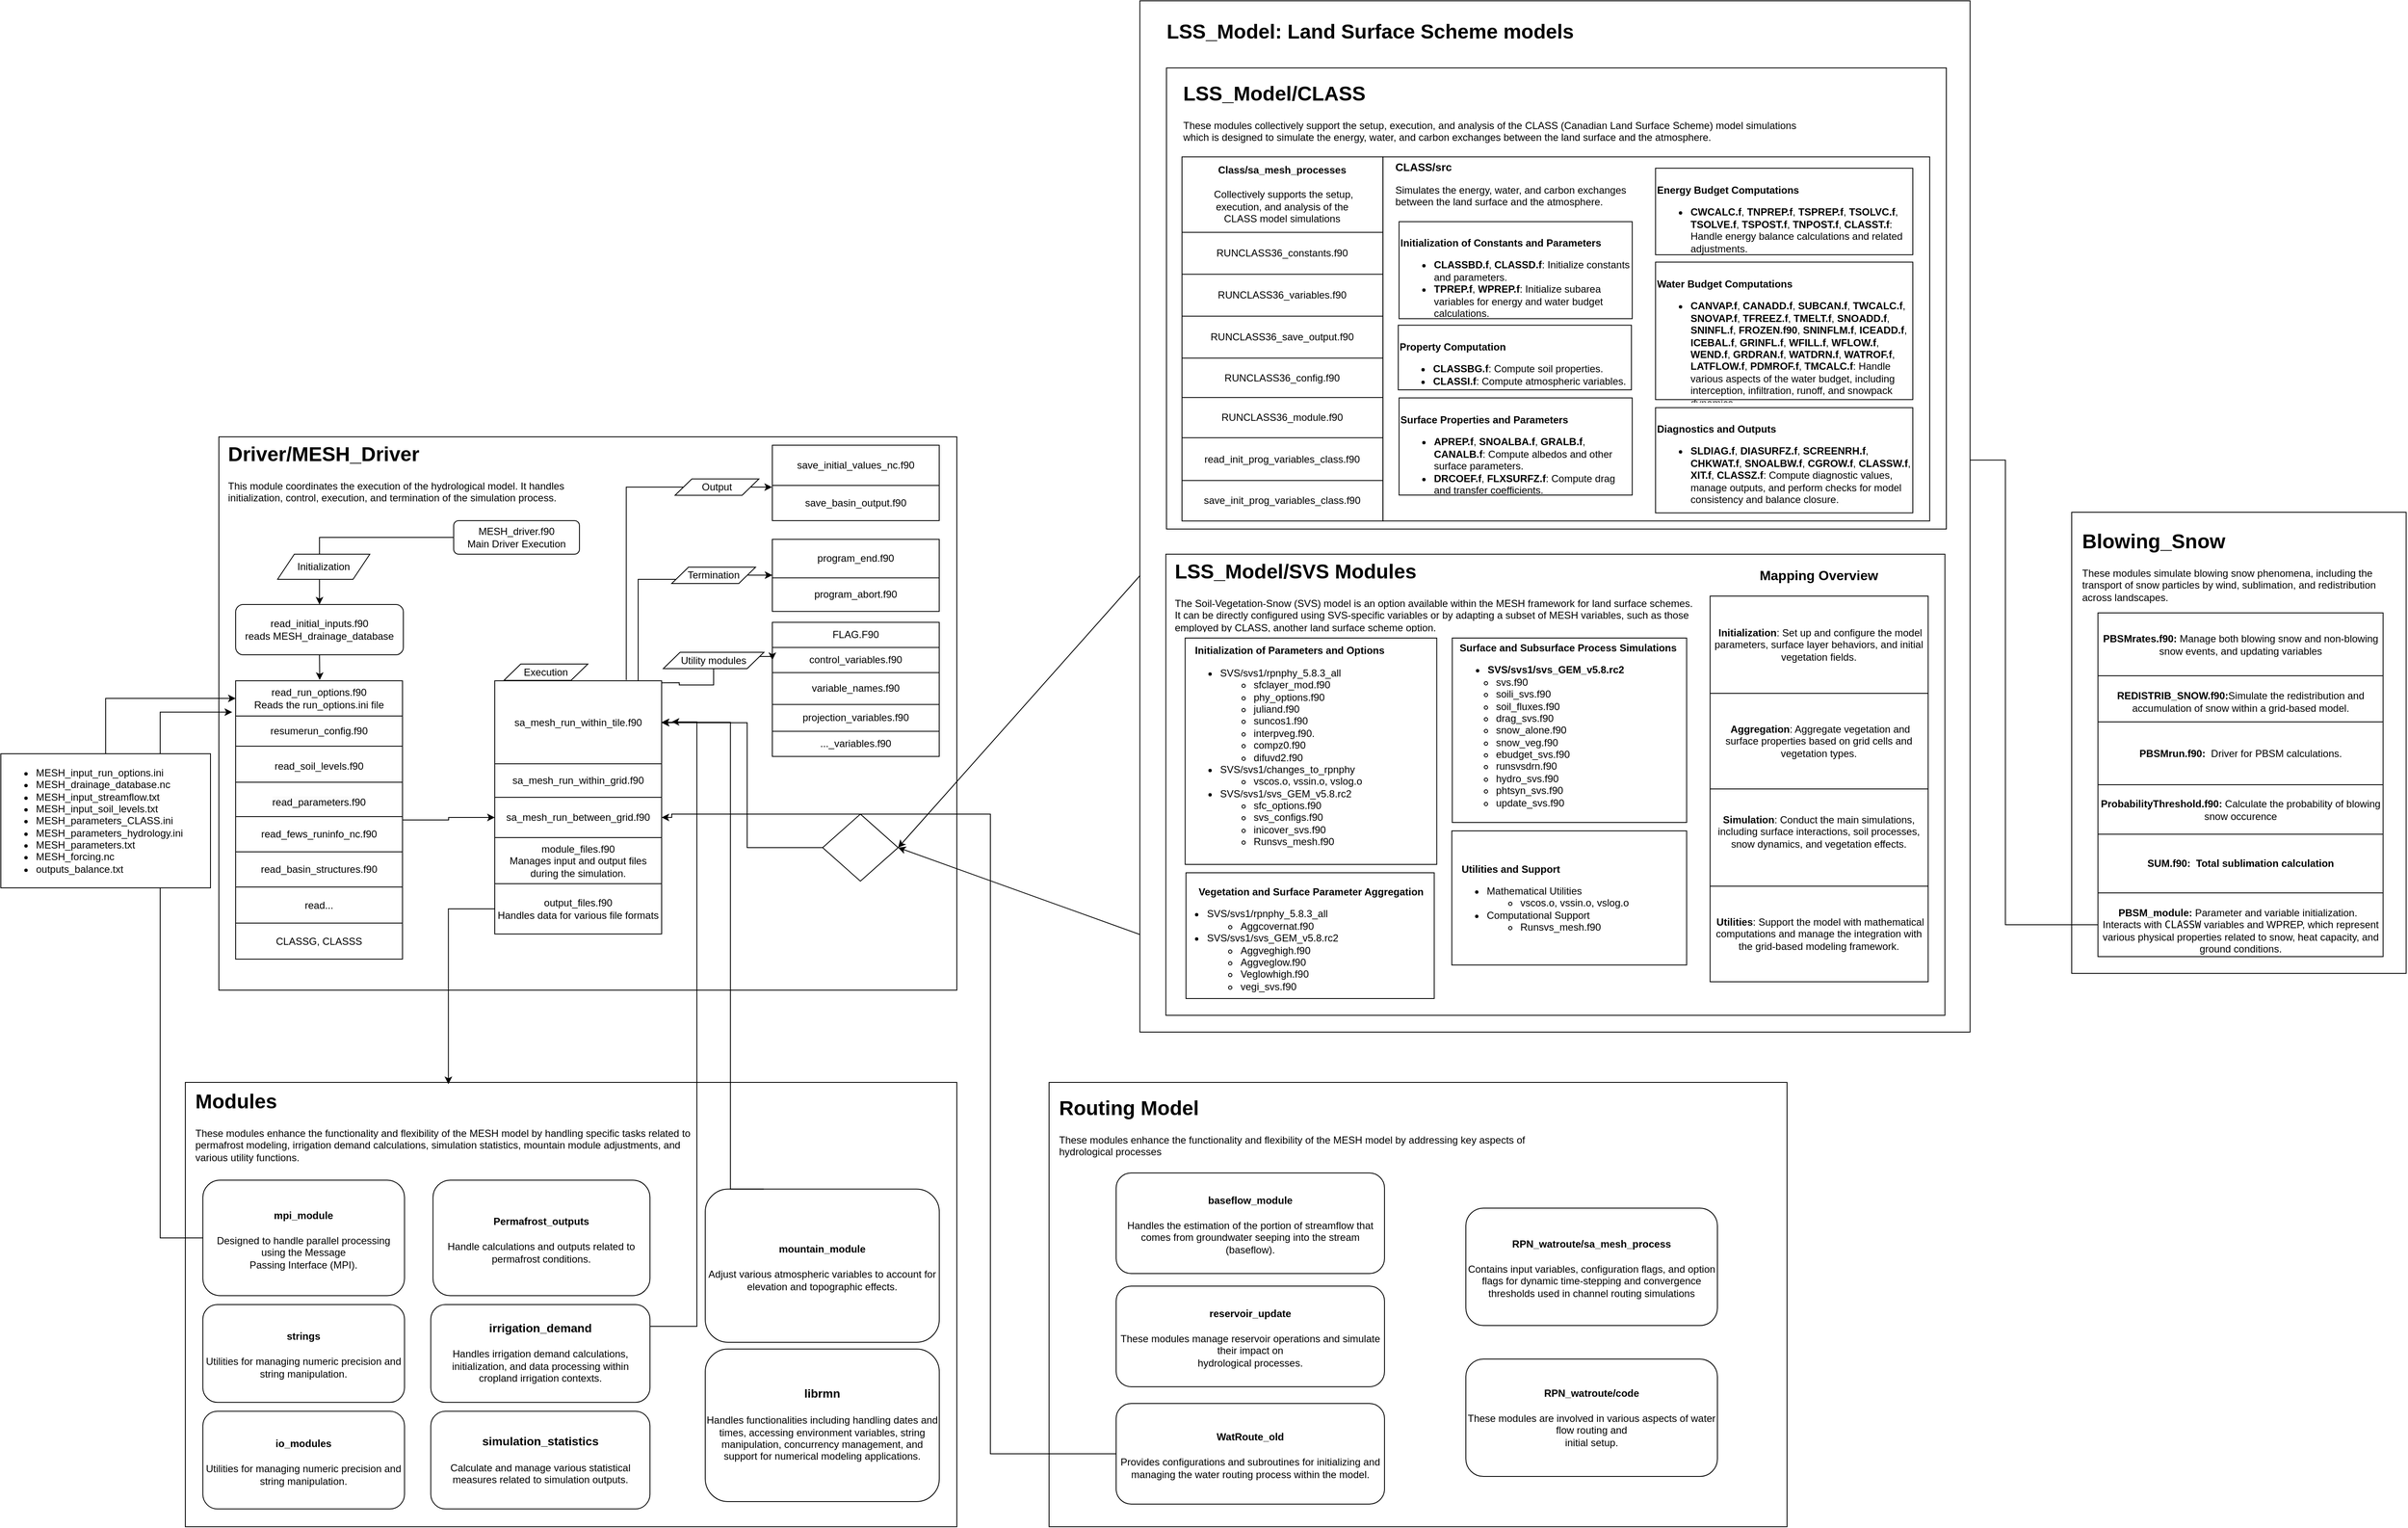<mxfile version="24.6.4" type="device">
  <diagram id="C5RBs43oDa-KdzZeNtuy" name="Page-1">
    <mxGraphModel dx="4562" dy="3761" grid="1" gridSize="10" guides="1" tooltips="1" connect="1" arrows="1" fold="1" page="1" pageScale="1" pageWidth="827" pageHeight="1169" math="0" shadow="0">
      <root>
        <mxCell id="WIyWlLk6GJQsqaUBKTNV-0" />
        <mxCell id="WIyWlLk6GJQsqaUBKTNV-1" parent="WIyWlLk6GJQsqaUBKTNV-0" />
        <mxCell id="iB--3uLa7EM11f5h6ZId-79" value="" style="group" parent="WIyWlLk6GJQsqaUBKTNV-1" vertex="1" connectable="0">
          <mxGeometry x="-60" y="-1440" width="880" height="1300" as="geometry" />
        </mxCell>
        <mxCell id="iB--3uLa7EM11f5h6ZId-72" value="" style="rounded=0;whiteSpace=wrap;html=1;" parent="iB--3uLa7EM11f5h6ZId-79" vertex="1">
          <mxGeometry width="880" height="660" as="geometry" />
        </mxCell>
        <mxCell id="Rb9WXr68FdKp4X9rxKHo-2" value="" style="edgeStyle=orthogonalEdgeStyle;rounded=0;orthogonalLoop=1;jettySize=auto;html=1;" parent="iB--3uLa7EM11f5h6ZId-79" source="WIyWlLk6GJQsqaUBKTNV-3" target="Rb9WXr68FdKp4X9rxKHo-1" edge="1">
          <mxGeometry relative="1" as="geometry" />
        </mxCell>
        <mxCell id="WIyWlLk6GJQsqaUBKTNV-3" value="MESH_driver.f90&lt;div&gt;Main Driver Execution&lt;/div&gt;" style="rounded=1;whiteSpace=wrap;html=1;fontSize=12;glass=0;strokeWidth=1;shadow=0;" parent="iB--3uLa7EM11f5h6ZId-79" vertex="1">
          <mxGeometry x="280" y="100" width="150" height="40" as="geometry" />
        </mxCell>
        <mxCell id="Rb9WXr68FdKp4X9rxKHo-1" value="read_initial_inputs.f90&lt;div&gt;reads MESH_drainage_database&lt;br&gt;&lt;/div&gt;" style="whiteSpace=wrap;html=1;rounded=1;glass=0;strokeWidth=1;shadow=0;" parent="iB--3uLa7EM11f5h6ZId-79" vertex="1">
          <mxGeometry x="20" y="200" width="200" height="60" as="geometry" />
        </mxCell>
        <mxCell id="iB--3uLa7EM11f5h6ZId-20" value="" style="edgeStyle=orthogonalEdgeStyle;rounded=0;orthogonalLoop=1;jettySize=auto;html=1;" parent="iB--3uLa7EM11f5h6ZId-79" source="iB--3uLa7EM11f5h6ZId-21" target="iB--3uLa7EM11f5h6ZId-5" edge="1">
          <mxGeometry relative="1" as="geometry">
            <Array as="points">
              <mxPoint x="330" y="430" />
              <mxPoint x="330" y="430" />
            </Array>
          </mxGeometry>
        </mxCell>
        <mxCell id="Rb9WXr68FdKp4X9rxKHo-5" value="" style="shape=table;startSize=0;container=1;collapsible=0;childLayout=tableLayout;" parent="iB--3uLa7EM11f5h6ZId-79" vertex="1">
          <mxGeometry x="20" y="291" width="199" height="332" as="geometry" />
        </mxCell>
        <mxCell id="Rb9WXr68FdKp4X9rxKHo-6" value="" style="shape=tableRow;horizontal=0;startSize=0;swimlaneHead=0;swimlaneBody=0;strokeColor=inherit;top=0;left=0;bottom=0;right=0;collapsible=0;dropTarget=0;fillColor=none;points=[[0,0.5],[1,0.5]];portConstraint=eastwest;" parent="Rb9WXr68FdKp4X9rxKHo-5" vertex="1">
          <mxGeometry width="199" height="42" as="geometry" />
        </mxCell>
        <mxCell id="Rb9WXr68FdKp4X9rxKHo-7" value="read_run_options.f90&lt;div&gt;Reads the run_options.ini file&lt;/div&gt;" style="shape=partialRectangle;html=1;whiteSpace=wrap;connectable=0;strokeColor=inherit;overflow=hidden;fillColor=none;top=0;left=0;bottom=0;right=0;pointerEvents=1;" parent="Rb9WXr68FdKp4X9rxKHo-6" vertex="1">
          <mxGeometry width="199" height="42" as="geometry">
            <mxRectangle width="199" height="42" as="alternateBounds" />
          </mxGeometry>
        </mxCell>
        <mxCell id="Rb9WXr68FdKp4X9rxKHo-10" value="" style="shape=tableRow;horizontal=0;startSize=0;swimlaneHead=0;swimlaneBody=0;strokeColor=inherit;top=0;left=0;bottom=0;right=0;collapsible=0;dropTarget=0;fillColor=none;points=[[0,0.5],[1,0.5]];portConstraint=eastwest;" parent="Rb9WXr68FdKp4X9rxKHo-5" vertex="1">
          <mxGeometry y="42" width="199" height="36" as="geometry" />
        </mxCell>
        <mxCell id="Rb9WXr68FdKp4X9rxKHo-11" value="resumerun_config.f90" style="shape=partialRectangle;html=1;whiteSpace=wrap;connectable=0;strokeColor=inherit;overflow=hidden;fillColor=none;top=0;left=0;bottom=0;right=0;pointerEvents=1;" parent="Rb9WXr68FdKp4X9rxKHo-10" vertex="1">
          <mxGeometry width="199" height="36" as="geometry">
            <mxRectangle width="199" height="36" as="alternateBounds" />
          </mxGeometry>
        </mxCell>
        <mxCell id="Rb9WXr68FdKp4X9rxKHo-12" value="" style="shape=tableRow;horizontal=0;startSize=0;swimlaneHead=0;swimlaneBody=0;strokeColor=inherit;top=0;left=0;bottom=0;right=0;collapsible=0;dropTarget=0;fillColor=none;points=[[0,0.5],[1,0.5]];portConstraint=eastwest;" parent="Rb9WXr68FdKp4X9rxKHo-5" vertex="1">
          <mxGeometry y="78" width="199" height="43" as="geometry" />
        </mxCell>
        <mxCell id="Rb9WXr68FdKp4X9rxKHo-13" value="&#xa;read_soil_levels.f90&lt;div style=&quot;forced-color-adjust: none;&quot;&gt;&lt;br style=&quot;forced-color-adjust: none; color: rgb(0, 0, 0); font-family: Helvetica; font-size: 12px; font-style: normal; font-variant-ligatures: normal; font-variant-caps: normal; font-weight: 400; letter-spacing: normal; orphans: 2; text-align: center; text-indent: 0px; text-transform: none; widows: 2; word-spacing: 0px; -webkit-text-stroke-width: 0px; white-space: normal; background-color: rgb(251, 251, 251); text-decoration-thickness: initial; text-decoration-style: initial; text-decoration-color: initial;&quot;&gt;&#xa;&#xa;&lt;/div&gt;" style="shape=partialRectangle;html=1;whiteSpace=wrap;connectable=0;strokeColor=inherit;overflow=hidden;fillColor=none;top=0;left=0;bottom=0;right=0;pointerEvents=1;" parent="Rb9WXr68FdKp4X9rxKHo-12" vertex="1">
          <mxGeometry width="199" height="43" as="geometry">
            <mxRectangle width="199" height="43" as="alternateBounds" />
          </mxGeometry>
        </mxCell>
        <mxCell id="Rb9WXr68FdKp4X9rxKHo-14" value="" style="shape=tableRow;horizontal=0;startSize=0;swimlaneHead=0;swimlaneBody=0;strokeColor=inherit;top=0;left=0;bottom=0;right=0;collapsible=0;dropTarget=0;fillColor=none;points=[[0,0.5],[1,0.5]];portConstraint=eastwest;" parent="Rb9WXr68FdKp4X9rxKHo-5" vertex="1">
          <mxGeometry y="121" width="199" height="41" as="geometry" />
        </mxCell>
        <mxCell id="Rb9WXr68FdKp4X9rxKHo-15" value="&#xa;&lt;span style=&quot;color: rgb(0, 0, 0); font-family: Helvetica; font-size: 12px; font-style: normal; font-variant-ligatures: normal; font-variant-caps: normal; font-weight: 400; letter-spacing: normal; orphans: 2; text-align: center; text-indent: 0px; text-transform: none; widows: 2; word-spacing: 0px; -webkit-text-stroke-width: 0px; white-space: normal; background-color: rgb(251, 251, 251); text-decoration-thickness: initial; text-decoration-style: initial; text-decoration-color: initial; display: inline !important; float: none;&quot;&gt;read_parameters.f90&lt;/span&gt;&#xa;&#xa;" style="shape=partialRectangle;html=1;whiteSpace=wrap;connectable=0;strokeColor=inherit;overflow=hidden;fillColor=none;top=0;left=0;bottom=0;right=0;pointerEvents=1;" parent="Rb9WXr68FdKp4X9rxKHo-14" vertex="1">
          <mxGeometry width="199" height="41" as="geometry">
            <mxRectangle width="199" height="41" as="alternateBounds" />
          </mxGeometry>
        </mxCell>
        <mxCell id="Rb9WXr68FdKp4X9rxKHo-16" style="shape=tableRow;horizontal=0;startSize=0;swimlaneHead=0;swimlaneBody=0;strokeColor=inherit;top=0;left=0;bottom=0;right=0;collapsible=0;dropTarget=0;fillColor=none;points=[[0,0.5],[1,0.5]];portConstraint=eastwest;" parent="Rb9WXr68FdKp4X9rxKHo-5" vertex="1">
          <mxGeometry y="162" width="199" height="42" as="geometry" />
        </mxCell>
        <mxCell id="Rb9WXr68FdKp4X9rxKHo-17" value="read_fews_runinfo_nc.f90" style="shape=partialRectangle;html=1;whiteSpace=wrap;connectable=0;strokeColor=inherit;overflow=hidden;fillColor=none;top=0;left=0;bottom=0;right=0;pointerEvents=1;" parent="Rb9WXr68FdKp4X9rxKHo-16" vertex="1">
          <mxGeometry width="199" height="42" as="geometry">
            <mxRectangle width="199" height="42" as="alternateBounds" />
          </mxGeometry>
        </mxCell>
        <mxCell id="Rb9WXr68FdKp4X9rxKHo-18" style="shape=tableRow;horizontal=0;startSize=0;swimlaneHead=0;swimlaneBody=0;strokeColor=inherit;top=0;left=0;bottom=0;right=0;collapsible=0;dropTarget=0;fillColor=none;points=[[0,0.5],[1,0.5]];portConstraint=eastwest;" parent="Rb9WXr68FdKp4X9rxKHo-5" vertex="1">
          <mxGeometry y="204" width="199" height="42" as="geometry" />
        </mxCell>
        <mxCell id="Rb9WXr68FdKp4X9rxKHo-19" value="read_basin_structures.f90" style="shape=partialRectangle;html=1;whiteSpace=wrap;connectable=0;strokeColor=inherit;overflow=hidden;fillColor=none;top=0;left=0;bottom=0;right=0;pointerEvents=1;" parent="Rb9WXr68FdKp4X9rxKHo-18" vertex="1">
          <mxGeometry width="199" height="42" as="geometry">
            <mxRectangle width="199" height="42" as="alternateBounds" />
          </mxGeometry>
        </mxCell>
        <mxCell id="iB--3uLa7EM11f5h6ZId-1" style="shape=tableRow;horizontal=0;startSize=0;swimlaneHead=0;swimlaneBody=0;strokeColor=inherit;top=0;left=0;bottom=0;right=0;collapsible=0;dropTarget=0;fillColor=none;points=[[0,0.5],[1,0.5]];portConstraint=eastwest;" parent="Rb9WXr68FdKp4X9rxKHo-5" vertex="1">
          <mxGeometry y="246" width="199" height="43" as="geometry" />
        </mxCell>
        <mxCell id="iB--3uLa7EM11f5h6ZId-2" value="read..." style="shape=partialRectangle;html=1;whiteSpace=wrap;connectable=0;strokeColor=inherit;overflow=hidden;fillColor=none;top=0;left=0;bottom=0;right=0;pointerEvents=1;" parent="iB--3uLa7EM11f5h6ZId-1" vertex="1">
          <mxGeometry width="199" height="43" as="geometry">
            <mxRectangle width="199" height="43" as="alternateBounds" />
          </mxGeometry>
        </mxCell>
        <mxCell id="E9cMGhwRbnts30YpojDg-0" style="shape=tableRow;horizontal=0;startSize=0;swimlaneHead=0;swimlaneBody=0;strokeColor=inherit;top=0;left=0;bottom=0;right=0;collapsible=0;dropTarget=0;fillColor=none;points=[[0,0.5],[1,0.5]];portConstraint=eastwest;" vertex="1" parent="Rb9WXr68FdKp4X9rxKHo-5">
          <mxGeometry y="289" width="199" height="43" as="geometry" />
        </mxCell>
        <mxCell id="E9cMGhwRbnts30YpojDg-1" value="CLASSG, CLASSS" style="shape=partialRectangle;html=1;whiteSpace=wrap;connectable=0;strokeColor=inherit;overflow=hidden;fillColor=none;top=0;left=0;bottom=0;right=0;pointerEvents=1;" vertex="1" parent="E9cMGhwRbnts30YpojDg-0">
          <mxGeometry width="199" height="43" as="geometry">
            <mxRectangle width="199" height="43" as="alternateBounds" />
          </mxGeometry>
        </mxCell>
        <mxCell id="iB--3uLa7EM11f5h6ZId-0" style="edgeStyle=orthogonalEdgeStyle;rounded=0;orthogonalLoop=1;jettySize=auto;html=1;exitX=0.5;exitY=1;exitDx=0;exitDy=0;entryX=0.504;entryY=-0.024;entryDx=0;entryDy=0;entryPerimeter=0;" parent="iB--3uLa7EM11f5h6ZId-79" source="Rb9WXr68FdKp4X9rxKHo-1" target="Rb9WXr68FdKp4X9rxKHo-6" edge="1">
          <mxGeometry relative="1" as="geometry" />
        </mxCell>
        <mxCell id="iB--3uLa7EM11f5h6ZId-3" value="Initialization" style="shape=parallelogram;perimeter=parallelogramPerimeter;whiteSpace=wrap;html=1;fixedSize=1;" parent="iB--3uLa7EM11f5h6ZId-79" vertex="1">
          <mxGeometry x="70" y="140" width="110" height="30" as="geometry" />
        </mxCell>
        <mxCell id="iB--3uLa7EM11f5h6ZId-34" value="" style="edgeStyle=orthogonalEdgeStyle;rounded=0;orthogonalLoop=1;jettySize=auto;html=1;exitX=0.788;exitY=-0.009;exitDx=0;exitDy=0;exitPerimeter=0;entryX=-0.002;entryY=1.042;entryDx=0;entryDy=0;entryPerimeter=0;" parent="iB--3uLa7EM11f5h6ZId-79" source="iB--3uLa7EM11f5h6ZId-6" target="iB--3uLa7EM11f5h6ZId-24" edge="1">
          <mxGeometry relative="1" as="geometry">
            <mxPoint x="459.942" y="140.072" as="sourcePoint" />
          </mxGeometry>
        </mxCell>
        <mxCell id="iB--3uLa7EM11f5h6ZId-47" value="" style="edgeStyle=orthogonalEdgeStyle;rounded=0;orthogonalLoop=1;jettySize=auto;html=1;" parent="iB--3uLa7EM11f5h6ZId-79" source="iB--3uLa7EM11f5h6ZId-6" target="iB--3uLa7EM11f5h6ZId-36" edge="1">
          <mxGeometry relative="1" as="geometry">
            <mxPoint x="528" y="191.75" as="sourcePoint" />
            <Array as="points">
              <mxPoint x="500" y="170" />
              <mxPoint x="580" y="170" />
              <mxPoint x="580" y="165" />
            </Array>
          </mxGeometry>
        </mxCell>
        <mxCell id="iB--3uLa7EM11f5h6ZId-5" value="" style="shape=table;startSize=0;container=1;collapsible=0;childLayout=tableLayout;" parent="iB--3uLa7EM11f5h6ZId-79" vertex="1">
          <mxGeometry x="329" y="291" width="199" height="302" as="geometry" />
        </mxCell>
        <mxCell id="iB--3uLa7EM11f5h6ZId-6" value="" style="shape=tableRow;horizontal=0;startSize=0;swimlaneHead=0;swimlaneBody=0;strokeColor=inherit;top=0;left=0;bottom=0;right=0;collapsible=0;dropTarget=0;fillColor=none;points=[[0,0.5],[1,0.5]];portConstraint=eastwest;" parent="iB--3uLa7EM11f5h6ZId-5" vertex="1">
          <mxGeometry width="199" height="99" as="geometry" />
        </mxCell>
        <mxCell id="iB--3uLa7EM11f5h6ZId-7" value="sa_mesh_run_within_tile.f90" style="shape=partialRectangle;html=1;whiteSpace=wrap;connectable=0;strokeColor=inherit;overflow=hidden;fillColor=none;top=0;left=0;bottom=0;right=0;pointerEvents=1;" parent="iB--3uLa7EM11f5h6ZId-6" vertex="1">
          <mxGeometry width="199" height="99" as="geometry">
            <mxRectangle width="199" height="99" as="alternateBounds" />
          </mxGeometry>
        </mxCell>
        <mxCell id="iB--3uLa7EM11f5h6ZId-8" value="" style="shape=tableRow;horizontal=0;startSize=0;swimlaneHead=0;swimlaneBody=0;strokeColor=inherit;top=0;left=0;bottom=0;right=0;collapsible=0;dropTarget=0;fillColor=none;points=[[0,0.5],[1,0.5]];portConstraint=eastwest;" parent="iB--3uLa7EM11f5h6ZId-5" vertex="1">
          <mxGeometry y="99" width="199" height="40" as="geometry" />
        </mxCell>
        <mxCell id="iB--3uLa7EM11f5h6ZId-9" value="sa_mesh_run_within_grid.f90" style="shape=partialRectangle;html=1;whiteSpace=wrap;connectable=0;strokeColor=inherit;overflow=hidden;fillColor=none;top=0;left=0;bottom=0;right=0;pointerEvents=1;" parent="iB--3uLa7EM11f5h6ZId-8" vertex="1">
          <mxGeometry width="199" height="40" as="geometry">
            <mxRectangle width="199" height="40" as="alternateBounds" />
          </mxGeometry>
        </mxCell>
        <mxCell id="iB--3uLa7EM11f5h6ZId-10" value="" style="shape=tableRow;horizontal=0;startSize=0;swimlaneHead=0;swimlaneBody=0;strokeColor=inherit;top=0;left=0;bottom=0;right=0;collapsible=0;dropTarget=0;fillColor=none;points=[[0,0.5],[1,0.5]];portConstraint=eastwest;" parent="iB--3uLa7EM11f5h6ZId-5" vertex="1">
          <mxGeometry y="139" width="199" height="48" as="geometry" />
        </mxCell>
        <mxCell id="iB--3uLa7EM11f5h6ZId-11" value="&lt;br&gt;&lt;div style=&quot;forced-color-adjust: none;&quot;&gt;sa_mesh_run_between_grid.f90&lt;br&gt;&lt;br&gt;&lt;/div&gt;" style="shape=partialRectangle;html=1;whiteSpace=wrap;connectable=0;strokeColor=inherit;overflow=hidden;fillColor=none;top=0;left=0;bottom=0;right=0;pointerEvents=1;" parent="iB--3uLa7EM11f5h6ZId-10" vertex="1">
          <mxGeometry width="199" height="48" as="geometry">
            <mxRectangle width="199" height="48" as="alternateBounds" />
          </mxGeometry>
        </mxCell>
        <mxCell id="iB--3uLa7EM11f5h6ZId-12" value="" style="shape=tableRow;horizontal=0;startSize=0;swimlaneHead=0;swimlaneBody=0;strokeColor=inherit;top=0;left=0;bottom=0;right=0;collapsible=0;dropTarget=0;fillColor=none;points=[[0,0.5],[1,0.5]];portConstraint=eastwest;" parent="iB--3uLa7EM11f5h6ZId-5" vertex="1">
          <mxGeometry y="187" width="199" height="55" as="geometry" />
        </mxCell>
        <mxCell id="iB--3uLa7EM11f5h6ZId-13" value="module_files.f90&lt;div&gt;Manages input and output files during the simulation.&lt;br&gt;&lt;/div&gt;" style="shape=partialRectangle;html=1;whiteSpace=wrap;connectable=0;strokeColor=inherit;overflow=hidden;fillColor=none;top=0;left=0;bottom=0;right=0;pointerEvents=1;" parent="iB--3uLa7EM11f5h6ZId-12" vertex="1">
          <mxGeometry width="199" height="55" as="geometry">
            <mxRectangle width="199" height="55" as="alternateBounds" />
          </mxGeometry>
        </mxCell>
        <mxCell id="iB--3uLa7EM11f5h6ZId-14" style="shape=tableRow;horizontal=0;startSize=0;swimlaneHead=0;swimlaneBody=0;strokeColor=inherit;top=0;left=0;bottom=0;right=0;collapsible=0;dropTarget=0;fillColor=none;points=[[0,0.5],[1,0.5]];portConstraint=eastwest;" parent="iB--3uLa7EM11f5h6ZId-5" vertex="1">
          <mxGeometry y="242" width="199" height="60" as="geometry" />
        </mxCell>
        <mxCell id="iB--3uLa7EM11f5h6ZId-15" value="output_files.f90&lt;div&gt;Handles data for various file formats&lt;/div&gt;" style="shape=partialRectangle;html=1;whiteSpace=wrap;connectable=0;strokeColor=inherit;overflow=hidden;fillColor=none;top=0;left=0;bottom=0;right=0;pointerEvents=1;" parent="iB--3uLa7EM11f5h6ZId-14" vertex="1">
          <mxGeometry width="199" height="60" as="geometry">
            <mxRectangle width="199" height="60" as="alternateBounds" />
          </mxGeometry>
        </mxCell>
        <mxCell id="iB--3uLa7EM11f5h6ZId-22" value="" style="edgeStyle=orthogonalEdgeStyle;rounded=0;orthogonalLoop=1;jettySize=auto;html=1;entryX=0;entryY=0.5;entryDx=0;entryDy=0;" parent="iB--3uLa7EM11f5h6ZId-79" source="Rb9WXr68FdKp4X9rxKHo-5" target="iB--3uLa7EM11f5h6ZId-10" edge="1">
          <mxGeometry relative="1" as="geometry">
            <mxPoint x="219" y="436" as="sourcePoint" />
            <mxPoint x="329" y="436" as="targetPoint" />
          </mxGeometry>
        </mxCell>
        <mxCell id="iB--3uLa7EM11f5h6ZId-21" value="Execution" style="shape=parallelogram;perimeter=parallelogramPerimeter;whiteSpace=wrap;html=1;fixedSize=1;" parent="iB--3uLa7EM11f5h6ZId-79" vertex="1">
          <mxGeometry x="340" y="271" width="100" height="19.5" as="geometry" />
        </mxCell>
        <mxCell id="iB--3uLa7EM11f5h6ZId-23" value="" style="shape=table;startSize=0;container=1;collapsible=0;childLayout=tableLayout;" parent="iB--3uLa7EM11f5h6ZId-79" vertex="1">
          <mxGeometry x="660" y="10" width="199" height="90" as="geometry" />
        </mxCell>
        <mxCell id="iB--3uLa7EM11f5h6ZId-24" value="" style="shape=tableRow;horizontal=0;startSize=0;swimlaneHead=0;swimlaneBody=0;strokeColor=inherit;top=0;left=0;bottom=0;right=0;collapsible=0;dropTarget=0;fillColor=none;points=[[0,0.5],[1,0.5]];portConstraint=eastwest;" parent="iB--3uLa7EM11f5h6ZId-23" vertex="1">
          <mxGeometry width="199" height="48" as="geometry" />
        </mxCell>
        <mxCell id="iB--3uLa7EM11f5h6ZId-25" value="save_initial_values_nc.f90" style="shape=partialRectangle;html=1;whiteSpace=wrap;connectable=0;strokeColor=inherit;overflow=hidden;fillColor=none;top=0;left=0;bottom=0;right=0;pointerEvents=1;" parent="iB--3uLa7EM11f5h6ZId-24" vertex="1">
          <mxGeometry width="199" height="48" as="geometry">
            <mxRectangle width="199" height="48" as="alternateBounds" />
          </mxGeometry>
        </mxCell>
        <mxCell id="iB--3uLa7EM11f5h6ZId-26" value="" style="shape=tableRow;horizontal=0;startSize=0;swimlaneHead=0;swimlaneBody=0;strokeColor=inherit;top=0;left=0;bottom=0;right=0;collapsible=0;dropTarget=0;fillColor=none;points=[[0,0.5],[1,0.5]];portConstraint=eastwest;" parent="iB--3uLa7EM11f5h6ZId-23" vertex="1">
          <mxGeometry y="48" width="199" height="42" as="geometry" />
        </mxCell>
        <mxCell id="iB--3uLa7EM11f5h6ZId-27" value="save_basin_output.f90" style="shape=partialRectangle;html=1;whiteSpace=wrap;connectable=0;strokeColor=inherit;overflow=hidden;fillColor=none;top=0;left=0;bottom=0;right=0;pointerEvents=1;" parent="iB--3uLa7EM11f5h6ZId-26" vertex="1">
          <mxGeometry width="199" height="42" as="geometry">
            <mxRectangle width="199" height="42" as="alternateBounds" />
          </mxGeometry>
        </mxCell>
        <mxCell id="iB--3uLa7EM11f5h6ZId-35" value="Output" style="shape=parallelogram;perimeter=parallelogramPerimeter;whiteSpace=wrap;html=1;fixedSize=1;" parent="iB--3uLa7EM11f5h6ZId-79" vertex="1">
          <mxGeometry x="544" y="50.25" width="100" height="19.5" as="geometry" />
        </mxCell>
        <mxCell id="iB--3uLa7EM11f5h6ZId-36" value="" style="shape=table;startSize=0;container=1;collapsible=0;childLayout=tableLayout;" parent="iB--3uLa7EM11f5h6ZId-79" vertex="1">
          <mxGeometry x="660" y="122.25" width="199" height="86" as="geometry" />
        </mxCell>
        <mxCell id="iB--3uLa7EM11f5h6ZId-37" value="" style="shape=tableRow;horizontal=0;startSize=0;swimlaneHead=0;swimlaneBody=0;strokeColor=inherit;top=0;left=0;bottom=0;right=0;collapsible=0;dropTarget=0;fillColor=none;points=[[0,0.5],[1,0.5]];portConstraint=eastwest;" parent="iB--3uLa7EM11f5h6ZId-36" vertex="1">
          <mxGeometry width="199" height="46" as="geometry" />
        </mxCell>
        <mxCell id="iB--3uLa7EM11f5h6ZId-38" value="program_end.f90" style="shape=partialRectangle;html=1;whiteSpace=wrap;connectable=0;strokeColor=inherit;overflow=hidden;fillColor=none;top=0;left=0;bottom=0;right=0;pointerEvents=1;" parent="iB--3uLa7EM11f5h6ZId-37" vertex="1">
          <mxGeometry width="199" height="46" as="geometry">
            <mxRectangle width="199" height="46" as="alternateBounds" />
          </mxGeometry>
        </mxCell>
        <mxCell id="iB--3uLa7EM11f5h6ZId-39" value="" style="shape=tableRow;horizontal=0;startSize=0;swimlaneHead=0;swimlaneBody=0;strokeColor=inherit;top=0;left=0;bottom=0;right=0;collapsible=0;dropTarget=0;fillColor=none;points=[[0,0.5],[1,0.5]];portConstraint=eastwest;" parent="iB--3uLa7EM11f5h6ZId-36" vertex="1">
          <mxGeometry y="46" width="199" height="40" as="geometry" />
        </mxCell>
        <mxCell id="iB--3uLa7EM11f5h6ZId-40" value="program_abort.f90" style="shape=partialRectangle;html=1;whiteSpace=wrap;connectable=0;strokeColor=inherit;overflow=hidden;fillColor=none;top=0;left=0;bottom=0;right=0;pointerEvents=1;" parent="iB--3uLa7EM11f5h6ZId-39" vertex="1">
          <mxGeometry width="199" height="40" as="geometry">
            <mxRectangle width="199" height="40" as="alternateBounds" />
          </mxGeometry>
        </mxCell>
        <mxCell id="iB--3uLa7EM11f5h6ZId-51" value="Termination" style="shape=parallelogram;perimeter=parallelogramPerimeter;whiteSpace=wrap;html=1;fixedSize=1;" parent="iB--3uLa7EM11f5h6ZId-79" vertex="1">
          <mxGeometry x="540" y="155.5" width="100" height="19.5" as="geometry" />
        </mxCell>
        <mxCell id="iB--3uLa7EM11f5h6ZId-57" value="" style="shape=table;startSize=0;container=1;collapsible=0;childLayout=tableLayout;" parent="iB--3uLa7EM11f5h6ZId-79" vertex="1">
          <mxGeometry x="660" y="221.25" width="199" height="160" as="geometry" />
        </mxCell>
        <mxCell id="iB--3uLa7EM11f5h6ZId-58" value="" style="shape=tableRow;horizontal=0;startSize=0;swimlaneHead=0;swimlaneBody=0;strokeColor=inherit;top=0;left=0;bottom=0;right=0;collapsible=0;dropTarget=0;fillColor=none;points=[[0,0.5],[1,0.5]];portConstraint=eastwest;" parent="iB--3uLa7EM11f5h6ZId-57" vertex="1">
          <mxGeometry width="199" height="30" as="geometry" />
        </mxCell>
        <mxCell id="iB--3uLa7EM11f5h6ZId-59" value="FLAG.F90" style="shape=partialRectangle;html=1;whiteSpace=wrap;connectable=0;strokeColor=inherit;overflow=hidden;fillColor=none;top=0;left=0;bottom=0;right=0;pointerEvents=1;" parent="iB--3uLa7EM11f5h6ZId-58" vertex="1">
          <mxGeometry width="199" height="30" as="geometry">
            <mxRectangle width="199" height="30" as="alternateBounds" />
          </mxGeometry>
        </mxCell>
        <mxCell id="iB--3uLa7EM11f5h6ZId-60" value="" style="shape=tableRow;horizontal=0;startSize=0;swimlaneHead=0;swimlaneBody=0;strokeColor=inherit;top=0;left=0;bottom=0;right=0;collapsible=0;dropTarget=0;fillColor=none;points=[[0,0.5],[1,0.5]];portConstraint=eastwest;" parent="iB--3uLa7EM11f5h6ZId-57" vertex="1">
          <mxGeometry y="30" width="199" height="30" as="geometry" />
        </mxCell>
        <mxCell id="iB--3uLa7EM11f5h6ZId-61" value="control_variables.f90" style="shape=partialRectangle;html=1;whiteSpace=wrap;connectable=0;strokeColor=inherit;overflow=hidden;fillColor=none;top=0;left=0;bottom=0;right=0;pointerEvents=1;" parent="iB--3uLa7EM11f5h6ZId-60" vertex="1">
          <mxGeometry width="199" height="30" as="geometry">
            <mxRectangle width="199" height="30" as="alternateBounds" />
          </mxGeometry>
        </mxCell>
        <mxCell id="iB--3uLa7EM11f5h6ZId-62" value="" style="shape=tableRow;horizontal=0;startSize=0;swimlaneHead=0;swimlaneBody=0;strokeColor=inherit;top=0;left=0;bottom=0;right=0;collapsible=0;dropTarget=0;fillColor=none;points=[[0,0.5],[1,0.5]];portConstraint=eastwest;" parent="iB--3uLa7EM11f5h6ZId-57" vertex="1">
          <mxGeometry y="60" width="199" height="38" as="geometry" />
        </mxCell>
        <mxCell id="iB--3uLa7EM11f5h6ZId-63" value="variable_names.f90" style="shape=partialRectangle;html=1;whiteSpace=wrap;connectable=0;strokeColor=inherit;overflow=hidden;fillColor=none;top=0;left=0;bottom=0;right=0;pointerEvents=1;" parent="iB--3uLa7EM11f5h6ZId-62" vertex="1">
          <mxGeometry width="199" height="38" as="geometry">
            <mxRectangle width="199" height="38" as="alternateBounds" />
          </mxGeometry>
        </mxCell>
        <mxCell id="iB--3uLa7EM11f5h6ZId-64" value="" style="shape=tableRow;horizontal=0;startSize=0;swimlaneHead=0;swimlaneBody=0;strokeColor=inherit;top=0;left=0;bottom=0;right=0;collapsible=0;dropTarget=0;fillColor=none;points=[[0,0.5],[1,0.5]];portConstraint=eastwest;" parent="iB--3uLa7EM11f5h6ZId-57" vertex="1">
          <mxGeometry y="98" width="199" height="32" as="geometry" />
        </mxCell>
        <mxCell id="iB--3uLa7EM11f5h6ZId-65" value="&lt;div&gt;projection_variables.f90&lt;br&gt;&lt;/div&gt;" style="shape=partialRectangle;html=1;whiteSpace=wrap;connectable=0;strokeColor=inherit;overflow=hidden;fillColor=none;top=0;left=0;bottom=0;right=0;pointerEvents=1;" parent="iB--3uLa7EM11f5h6ZId-64" vertex="1">
          <mxGeometry width="199" height="32" as="geometry">
            <mxRectangle width="199" height="32" as="alternateBounds" />
          </mxGeometry>
        </mxCell>
        <mxCell id="iB--3uLa7EM11f5h6ZId-66" style="shape=tableRow;horizontal=0;startSize=0;swimlaneHead=0;swimlaneBody=0;strokeColor=inherit;top=0;left=0;bottom=0;right=0;collapsible=0;dropTarget=0;fillColor=none;points=[[0,0.5],[1,0.5]];portConstraint=eastwest;" parent="iB--3uLa7EM11f5h6ZId-57" vertex="1">
          <mxGeometry y="130" width="199" height="30" as="geometry" />
        </mxCell>
        <mxCell id="iB--3uLa7EM11f5h6ZId-67" value="..._variables.f90" style="shape=partialRectangle;html=1;whiteSpace=wrap;connectable=0;strokeColor=inherit;overflow=hidden;fillColor=none;top=0;left=0;bottom=0;right=0;pointerEvents=1;" parent="iB--3uLa7EM11f5h6ZId-66" vertex="1">
          <mxGeometry width="199" height="30" as="geometry">
            <mxRectangle width="199" height="30" as="alternateBounds" />
          </mxGeometry>
        </mxCell>
        <mxCell id="iB--3uLa7EM11f5h6ZId-70" value="" style="edgeStyle=orthogonalEdgeStyle;rounded=0;orthogonalLoop=1;jettySize=auto;html=1;entryX=0;entryY=0.5;entryDx=0;entryDy=0;" parent="iB--3uLa7EM11f5h6ZId-79" target="iB--3uLa7EM11f5h6ZId-60" edge="1">
          <mxGeometry relative="1" as="geometry">
            <mxPoint x="528" y="293.317" as="sourcePoint" />
            <mxPoint x="660" y="267.25" as="targetPoint" />
            <Array as="points">
              <mxPoint x="549" y="293" />
              <mxPoint x="549" y="296" />
              <mxPoint x="590" y="296" />
              <mxPoint x="590" y="262" />
              <mxPoint x="660" y="262" />
            </Array>
          </mxGeometry>
        </mxCell>
        <mxCell id="iB--3uLa7EM11f5h6ZId-69" value="Utility modules" style="shape=parallelogram;perimeter=parallelogramPerimeter;whiteSpace=wrap;html=1;fixedSize=1;" parent="iB--3uLa7EM11f5h6ZId-79" vertex="1">
          <mxGeometry x="530" y="257" width="120" height="19.5" as="geometry" />
        </mxCell>
        <mxCell id="iB--3uLa7EM11f5h6ZId-78" value="&lt;h1 style=&quot;margin-top: 0px;&quot;&gt;Driver/MESH_Driver&lt;/h1&gt;&lt;p&gt;This module coordinates the execution of the hydrological model. It handles initialization, control, execution, and termination of the simulation process.&amp;nbsp;&lt;/p&gt;" style="text;html=1;whiteSpace=wrap;overflow=hidden;rounded=0;" parent="iB--3uLa7EM11f5h6ZId-79" vertex="1">
          <mxGeometry x="9" width="431" height="90" as="geometry" />
        </mxCell>
        <mxCell id="iB--3uLa7EM11f5h6ZId-102" value="" style="group" parent="iB--3uLa7EM11f5h6ZId-79" vertex="1" connectable="0">
          <mxGeometry x="-40" y="770" width="920" height="530" as="geometry" />
        </mxCell>
        <mxCell id="iB--3uLa7EM11f5h6ZId-80" value="&lt;span style=&quot;color: rgba(0, 0, 0, 0); font-family: monospace; font-size: 0px; text-align: start; text-wrap: nowrap;&quot;&gt;%3CmxGraphModel%3E%3Croot%3E%3CmxCell%20id%3D%220%22%2F%3E%3CmxCell%20id%3D%221%22%20parent%3D%220%22%2F%3E%3CmxCell%20id%3D%222%22%20value%3D%22%26lt%3Bh1%20style%3D%26quot%3Bmargin-top%3A%200px%3B%26quot%3B%26gt%3BDriver%2FMESH_Driver%26lt%3B%2Fh1%26gt%3B%26lt%3Bp%26gt%3BThis%20module%20coordinates%20the%20execution%20of%20the%20hydrological%20model.%20It%20handles%20initialization%2C%20control%2C%20execution%2C%20and%20termination%20of%20the%20simulation%20process.%26amp%3Bnbsp%3B%26lt%3B%2Fp%26gt%3B%22%20style%3D%22text%3Bhtml%3D1%3BwhiteSpace%3Dwrap%3Boverflow%3Dhidden%3Brounded%3D0%3B%22%20vertex%3D%221%22%20parent%3D%221%22%3E%3CmxGeometry%20x%3D%2239%22%20y%3D%22-1140%22%20width%3D%22431%22%20height%3D%2290%22%20as%3D%22geometry%22%2F%3E%3C%2FmxCell%3E%3C%2Froot%3E%3C%2FmxGraphModel%3E&lt;/span&gt;" style="rounded=0;whiteSpace=wrap;html=1;" parent="iB--3uLa7EM11f5h6ZId-102" vertex="1">
          <mxGeometry width="920" height="530" as="geometry" />
        </mxCell>
        <mxCell id="iB--3uLa7EM11f5h6ZId-81" value="&lt;h1 style=&quot;margin-top: 0px;&quot;&gt;&lt;span style=&quot;background-color: initial;&quot;&gt;Modules&lt;/span&gt;&lt;/h1&gt;&lt;p style=&quot;margin-top: 0px;&quot;&gt;&lt;span style=&quot;background-color: initial; font-size: 12px; font-weight: 400;&quot;&gt;These modules enhance the functionality and flexibility of the MESH model by handling specific tasks related to permafrost modeling, irrigation demand calculations, simulation statistics, mountain module adjustments, and various utility functions.&amp;nbsp;&lt;/span&gt;&lt;/p&gt;" style="text;html=1;whiteSpace=wrap;overflow=hidden;rounded=0;" parent="iB--3uLa7EM11f5h6ZId-102" vertex="1">
          <mxGeometry x="10.455" y="2.12" width="606.364" height="127.2" as="geometry" />
        </mxCell>
        <mxCell id="iB--3uLa7EM11f5h6ZId-82" value="&lt;h4&gt;mpi_module&lt;/h4&gt;&lt;div&gt;&lt;p&gt;&lt;/p&gt;&lt;div style=&quot;&quot;&gt;&lt;span style=&quot;background-color: initial;&quot;&gt;Designed to handle parallel processing using the Message&lt;/span&gt;&lt;/div&gt;&lt;div style=&quot;&quot;&gt;&lt;span style=&quot;background-color: initial;&quot;&gt;Passing Interface (MPI)&lt;/span&gt;&lt;span style=&quot;background-color: initial;&quot;&gt;.&lt;/span&gt;&lt;/div&gt;&lt;p&gt;&lt;/p&gt;&lt;/div&gt;" style="rounded=1;whiteSpace=wrap;html=1;" parent="iB--3uLa7EM11f5h6ZId-102" vertex="1">
          <mxGeometry x="20.909" y="116.6" width="240.455" height="137.8" as="geometry" />
        </mxCell>
        <mxCell id="iB--3uLa7EM11f5h6ZId-84" value="&lt;h4&gt;&lt;font style=&quot;font-size: 12px;&quot;&gt;strings&lt;/font&gt;&lt;/h4&gt;&lt;div&gt;&lt;p&gt;&lt;/p&gt;&lt;p style=&quot;&quot;&gt;&lt;font style=&quot;font-size: 12px;&quot;&gt;&lt;span style=&quot;line-height: 115%;&quot;&gt;Utilities&amp;nbsp;&lt;/span&gt;&lt;span style=&quot;line-height: 115%;&quot;&gt;for managing numeric precision and string manipulation.&lt;/span&gt;&lt;/font&gt;&lt;/p&gt;&lt;p&gt;&lt;/p&gt;&lt;/div&gt;" style="rounded=1;whiteSpace=wrap;html=1;" parent="iB--3uLa7EM11f5h6ZId-102" vertex="1">
          <mxGeometry x="20.909" y="265" width="240.455" height="116.6" as="geometry" />
        </mxCell>
        <mxCell id="iB--3uLa7EM11f5h6ZId-85" value="&lt;h4&gt;&lt;font style=&quot;font-size: 12px;&quot;&gt;io_modules&lt;/font&gt;&lt;/h4&gt;&lt;div&gt;&lt;p&gt;&lt;/p&gt;&lt;p style=&quot;&quot;&gt;&lt;font style=&quot;font-size: 12px;&quot;&gt;&lt;span style=&quot;line-height: 115%;&quot;&gt;Utilities&amp;nbsp;&lt;/span&gt;&lt;span style=&quot;line-height: 115%;&quot;&gt;for managing numeric precision and string manipulation.&lt;/span&gt;&lt;/font&gt;&lt;/p&gt;&lt;p&gt;&lt;/p&gt;&lt;/div&gt;" style="rounded=1;whiteSpace=wrap;html=1;" parent="iB--3uLa7EM11f5h6ZId-102" vertex="1">
          <mxGeometry x="20.909" y="392.2" width="240.455" height="116.6" as="geometry" />
        </mxCell>
        <mxCell id="iB--3uLa7EM11f5h6ZId-86" value="&lt;h4&gt;Permafrost_outputs&lt;/h4&gt;&lt;div&gt;&lt;p&gt;&lt;/p&gt;&lt;div style=&quot;&quot;&gt;&lt;span style=&quot;background-color: initial;&quot;&gt;Handle calculations and outputs related to permafrost conditions.&lt;/span&gt;&lt;br&gt;&lt;/div&gt;&lt;p&gt;&lt;/p&gt;&lt;/div&gt;" style="rounded=1;whiteSpace=wrap;html=1;" parent="iB--3uLa7EM11f5h6ZId-102" vertex="1">
          <mxGeometry x="295.341" y="116.6" width="258.75" height="137.8" as="geometry" />
        </mxCell>
        <mxCell id="E9cMGhwRbnts30YpojDg-10" style="edgeStyle=orthogonalEdgeStyle;rounded=0;orthogonalLoop=1;jettySize=auto;html=1;" edge="1" parent="iB--3uLa7EM11f5h6ZId-102">
          <mxGeometry relative="1" as="geometry">
            <mxPoint x="580" y="-430" as="targetPoint" />
            <mxPoint x="554" y="290" as="sourcePoint" />
            <Array as="points">
              <mxPoint x="610" y="291" />
              <mxPoint x="610" y="-430" />
            </Array>
          </mxGeometry>
        </mxCell>
        <mxCell id="iB--3uLa7EM11f5h6ZId-87" value="&lt;h3&gt;irrigation_demand&lt;/h3&gt;&lt;h4&gt;&lt;span style=&quot;font-weight: 400;&quot;&gt;Handles irrigation demand calculations, initialization, and data processing within cropland irrigation contexts.&lt;/span&gt;&lt;br&gt;&lt;/h4&gt;&lt;div&gt;&lt;p&gt;&lt;/p&gt;&lt;/div&gt;" style="rounded=1;whiteSpace=wrap;html=1;" parent="iB--3uLa7EM11f5h6ZId-102" vertex="1">
          <mxGeometry x="292.727" y="265" width="261.364" height="116.6" as="geometry" />
        </mxCell>
        <mxCell id="iB--3uLa7EM11f5h6ZId-88" value="&lt;h3&gt;simulation_statistics&lt;/h3&gt;&lt;h4&gt;&lt;span style=&quot;font-weight: 400;&quot;&gt;Calculate and manage various statistical measures related to simulation outputs.&lt;/span&gt;&lt;br&gt;&lt;/h4&gt;&lt;div&gt;&lt;p&gt;&lt;/p&gt;&lt;/div&gt;" style="rounded=1;whiteSpace=wrap;html=1;" parent="iB--3uLa7EM11f5h6ZId-102" vertex="1">
          <mxGeometry x="292.727" y="392.2" width="261.364" height="116.6" as="geometry" />
        </mxCell>
        <mxCell id="iB--3uLa7EM11f5h6ZId-89" value="&lt;h4&gt;mountain_module&lt;/h4&gt;&lt;div&gt;&lt;p&gt;&lt;/p&gt;&lt;div style=&quot;&quot;&gt;Adjust various atmospheric variables to account for elevation and topographic effects.&lt;br&gt;&lt;/div&gt;&lt;p&gt;&lt;/p&gt;&lt;/div&gt;" style="rounded=1;whiteSpace=wrap;html=1;" parent="iB--3uLa7EM11f5h6ZId-102" vertex="1">
          <mxGeometry x="620" y="127.2" width="279.09" height="182.8" as="geometry" />
        </mxCell>
        <mxCell id="iB--3uLa7EM11f5h6ZId-90" value="&lt;h3&gt;librmn&lt;/h3&gt;&lt;h4&gt;&lt;span style=&quot;font-weight: 400;&quot;&gt;Handles functionalities including handling dates and times, accessing environment variables, string manipulation, concurrency management, and support for numerical modeling applications.&lt;/span&gt;&lt;br&gt;&lt;/h4&gt;&lt;div&gt;&lt;p&gt;&lt;/p&gt;&lt;/div&gt;" style="rounded=1;whiteSpace=wrap;html=1;" parent="iB--3uLa7EM11f5h6ZId-102" vertex="1">
          <mxGeometry x="620" y="318" width="279.09" height="182" as="geometry" />
        </mxCell>
        <mxCell id="iB--3uLa7EM11f5h6ZId-106" style="edgeStyle=orthogonalEdgeStyle;rounded=0;orthogonalLoop=1;jettySize=auto;html=1;" parent="iB--3uLa7EM11f5h6ZId-79" source="iB--3uLa7EM11f5h6ZId-14" target="iB--3uLa7EM11f5h6ZId-81" edge="1">
          <mxGeometry relative="1" as="geometry" />
        </mxCell>
        <mxCell id="E9cMGhwRbnts30YpojDg-3" value="" style="rhombus;whiteSpace=wrap;html=1;" vertex="1" parent="iB--3uLa7EM11f5h6ZId-79">
          <mxGeometry x="720" y="450" width="90" height="80" as="geometry" />
        </mxCell>
        <mxCell id="E9cMGhwRbnts30YpojDg-4" value="" style="edgeStyle=orthogonalEdgeStyle;rounded=0;orthogonalLoop=1;jettySize=auto;html=1;" edge="1" parent="iB--3uLa7EM11f5h6ZId-79" source="E9cMGhwRbnts30YpojDg-3" target="iB--3uLa7EM11f5h6ZId-6">
          <mxGeometry relative="1" as="geometry">
            <mxPoint x="1008" y="555" as="sourcePoint" />
            <mxPoint x="528" y="341" as="targetPoint" />
            <Array as="points">
              <mxPoint x="630" y="341" />
            </Array>
          </mxGeometry>
        </mxCell>
        <mxCell id="E9cMGhwRbnts30YpojDg-11" style="edgeStyle=orthogonalEdgeStyle;rounded=0;orthogonalLoop=1;jettySize=auto;html=1;exitX=0.25;exitY=0;exitDx=0;exitDy=0;entryX=1;entryY=0.5;entryDx=0;entryDy=0;" edge="1" parent="iB--3uLa7EM11f5h6ZId-79" source="iB--3uLa7EM11f5h6ZId-89" target="iB--3uLa7EM11f5h6ZId-6">
          <mxGeometry relative="1" as="geometry">
            <Array as="points">
              <mxPoint x="610" y="897" />
              <mxPoint x="610" y="341" />
            </Array>
          </mxGeometry>
        </mxCell>
        <mxCell id="E9cMGhwRbnts30YpojDg-12" style="edgeStyle=orthogonalEdgeStyle;rounded=0;orthogonalLoop=1;jettySize=auto;html=1;exitX=0;exitY=0.5;exitDx=0;exitDy=0;entryX=-0.021;entryY=0.89;entryDx=0;entryDy=0;entryPerimeter=0;" edge="1" parent="iB--3uLa7EM11f5h6ZId-79" source="iB--3uLa7EM11f5h6ZId-82" target="Rb9WXr68FdKp4X9rxKHo-6">
          <mxGeometry relative="1" as="geometry">
            <Array as="points">
              <mxPoint x="-70" y="956" />
              <mxPoint x="-70" y="328" />
            </Array>
          </mxGeometry>
        </mxCell>
        <mxCell id="DY3VHgb_h83rcT-9IA1P-6" value="&lt;div&gt;&lt;ul&gt;&lt;li&gt;MESH_input_run_options.ini&lt;br&gt;&lt;/li&gt;&lt;li&gt;MESH_drainage_database.nc&lt;/li&gt;&lt;li&gt;MESH_input_streamflow.txt&lt;/li&gt;&lt;li&gt;MESH_input_soil_levels.txt&lt;/li&gt;&lt;li&gt;MESH_parameters_CLASS.ini&lt;/li&gt;&lt;li&gt;MESH_parameters_hydrology.ini&lt;/li&gt;&lt;li&gt;MESH_parameters.txt&lt;/li&gt;&lt;li&gt;MESH_forcing.nc&lt;/li&gt;&lt;li&gt;outputs_balance.txt&lt;/li&gt;&lt;/ul&gt;&lt;/div&gt;" style="whiteSpace=wrap;html=1;startSize=0;align=left;" parent="WIyWlLk6GJQsqaUBKTNV-1" vertex="1">
          <mxGeometry x="-320" y="-1062" width="250" height="160" as="geometry" />
        </mxCell>
        <mxCell id="DY3VHgb_h83rcT-9IA1P-7" value="" style="edgeStyle=orthogonalEdgeStyle;rounded=0;orthogonalLoop=1;jettySize=auto;html=1;" parent="WIyWlLk6GJQsqaUBKTNV-1" source="DY3VHgb_h83rcT-9IA1P-6" target="Rb9WXr68FdKp4X9rxKHo-6" edge="1">
          <mxGeometry relative="1" as="geometry" />
        </mxCell>
        <mxCell id="4aHys6WzzH1zn7zSmuN2-56" value="" style="group" parent="WIyWlLk6GJQsqaUBKTNV-1" vertex="1" connectable="0">
          <mxGeometry x="2148.29" y="-1350" width="401" height="580" as="geometry" />
        </mxCell>
        <mxCell id="4aHys6WzzH1zn7zSmuN2-39" value="" style="rounded=0;whiteSpace=wrap;html=1;" parent="4aHys6WzzH1zn7zSmuN2-56" vertex="1">
          <mxGeometry x="1.18" width="398.82" height="550" as="geometry" />
        </mxCell>
        <mxCell id="4aHys6WzzH1zn7zSmuN2-40" value="&lt;h1 style=&quot;margin-top: 0px;&quot;&gt;&lt;span style=&quot;background-color: initial;&quot;&gt;Blowing_Snow&lt;/span&gt;&lt;/h1&gt;&lt;p style=&quot;margin-top: 0px;&quot;&gt;These modules simulate blowing snow phenomena, including the transport of snow particles by wind, sublimation, and redistribution across landscapes.&lt;br&gt;&lt;/p&gt;" style="text;html=1;whiteSpace=wrap;overflow=hidden;rounded=0;" parent="4aHys6WzzH1zn7zSmuN2-56" vertex="1">
          <mxGeometry x="11.765" y="14.302" width="364.706" height="128.718" as="geometry" />
        </mxCell>
        <mxCell id="4aHys6WzzH1zn7zSmuN2-41" value="" style="shape=table;startSize=0;container=1;collapsible=0;childLayout=tableLayout;" parent="4aHys6WzzH1zn7zSmuN2-56" vertex="1">
          <mxGeometry x="32.5" y="120" width="340" height="410" as="geometry" />
        </mxCell>
        <mxCell id="4aHys6WzzH1zn7zSmuN2-54" style="shape=tableRow;horizontal=0;startSize=0;swimlaneHead=0;swimlaneBody=0;strokeColor=inherit;top=0;left=0;bottom=0;right=0;collapsible=0;dropTarget=0;fillColor=none;points=[[0,0.5],[1,0.5]];portConstraint=eastwest;" parent="4aHys6WzzH1zn7zSmuN2-41" vertex="1">
          <mxGeometry width="340" height="75" as="geometry" />
        </mxCell>
        <mxCell id="4aHys6WzzH1zn7zSmuN2-55" value="&lt;br&gt;&lt;strong&gt;PBSMrates.f90:&amp;nbsp;&lt;/strong&gt;Manage both blowing snow and non-blowing snow events, and updating variables&lt;div&gt;&lt;br&gt;&lt;/div&gt;" style="shape=partialRectangle;html=1;whiteSpace=wrap;connectable=0;strokeColor=inherit;overflow=hidden;fillColor=none;top=0;left=0;bottom=0;right=0;pointerEvents=1;" parent="4aHys6WzzH1zn7zSmuN2-54" vertex="1">
          <mxGeometry width="340" height="75" as="geometry">
            <mxRectangle width="340" height="75" as="alternateBounds" />
          </mxGeometry>
        </mxCell>
        <mxCell id="4aHys6WzzH1zn7zSmuN2-42" value="" style="shape=tableRow;horizontal=0;startSize=0;swimlaneHead=0;swimlaneBody=0;strokeColor=inherit;top=0;left=0;bottom=0;right=0;collapsible=0;dropTarget=0;fillColor=none;points=[[0,0.5],[1,0.5]];portConstraint=eastwest;" parent="4aHys6WzzH1zn7zSmuN2-41" vertex="1">
          <mxGeometry y="75" width="340" height="55" as="geometry" />
        </mxCell>
        <mxCell id="4aHys6WzzH1zn7zSmuN2-43" value="&lt;br&gt;&lt;strong&gt;REDISTRIB_SNOW.f90:&lt;/strong&gt;&lt;span style=&quot;background-color: initial;&quot;&gt;Simulate&amp;nbsp;&lt;/span&gt;&lt;span style=&quot;background-color: initial;&quot;&gt;the redistribution and accumulation of snow within a grid-based model.&lt;/span&gt;&lt;ul type=&quot;disc&quot;&gt;&lt;br&gt;&lt;/ul&gt;&lt;div&gt;&lt;br&gt;&lt;/div&gt;" style="shape=partialRectangle;html=1;whiteSpace=wrap;connectable=0;strokeColor=inherit;overflow=hidden;fillColor=none;top=0;left=0;bottom=0;right=0;pointerEvents=1;" parent="4aHys6WzzH1zn7zSmuN2-42" vertex="1">
          <mxGeometry width="340" height="55" as="geometry">
            <mxRectangle width="340" height="55" as="alternateBounds" />
          </mxGeometry>
        </mxCell>
        <mxCell id="4aHys6WzzH1zn7zSmuN2-44" value="" style="shape=tableRow;horizontal=0;startSize=0;swimlaneHead=0;swimlaneBody=0;strokeColor=inherit;top=0;left=0;bottom=0;right=0;collapsible=0;dropTarget=0;fillColor=none;points=[[0,0.5],[1,0.5]];portConstraint=eastwest;" parent="4aHys6WzzH1zn7zSmuN2-41" vertex="1">
          <mxGeometry y="130" width="340" height="75" as="geometry" />
        </mxCell>
        <mxCell id="4aHys6WzzH1zn7zSmuN2-45" value="&lt;strong&gt;PBSMrun.f90:&amp;nbsp;&lt;/strong&gt;&lt;b&gt;&amp;nbsp;&lt;/b&gt;Driver for PBSM calculations." style="shape=partialRectangle;html=1;whiteSpace=wrap;connectable=0;strokeColor=inherit;overflow=hidden;fillColor=none;top=0;left=0;bottom=0;right=0;pointerEvents=1;" parent="4aHys6WzzH1zn7zSmuN2-44" vertex="1">
          <mxGeometry width="340" height="75" as="geometry">
            <mxRectangle width="340" height="75" as="alternateBounds" />
          </mxGeometry>
        </mxCell>
        <mxCell id="4aHys6WzzH1zn7zSmuN2-46" value="" style="shape=tableRow;horizontal=0;startSize=0;swimlaneHead=0;swimlaneBody=0;strokeColor=inherit;top=0;left=0;bottom=0;right=0;collapsible=0;dropTarget=0;fillColor=none;points=[[0,0.5],[1,0.5]];portConstraint=eastwest;" parent="4aHys6WzzH1zn7zSmuN2-41" vertex="1">
          <mxGeometry y="205" width="340" height="59" as="geometry" />
        </mxCell>
        <mxCell id="4aHys6WzzH1zn7zSmuN2-47" value="&lt;strong&gt;ProbabilityThreshold.f90:&amp;nbsp;&lt;/strong&gt;&lt;span style=&quot;background-color: initial;&quot;&gt;Calculate the probability of blowing snow&amp;nbsp;&lt;/span&gt;&lt;span style=&quot;background-color: initial;&quot;&gt;occurence&lt;/span&gt;" style="shape=partialRectangle;html=1;whiteSpace=wrap;connectable=0;strokeColor=inherit;overflow=hidden;fillColor=none;top=0;left=0;bottom=0;right=0;pointerEvents=1;" parent="4aHys6WzzH1zn7zSmuN2-46" vertex="1">
          <mxGeometry width="340" height="59" as="geometry">
            <mxRectangle width="340" height="59" as="alternateBounds" />
          </mxGeometry>
        </mxCell>
        <mxCell id="4aHys6WzzH1zn7zSmuN2-50" style="shape=tableRow;horizontal=0;startSize=0;swimlaneHead=0;swimlaneBody=0;strokeColor=inherit;top=0;left=0;bottom=0;right=0;collapsible=0;dropTarget=0;fillColor=none;points=[[0,0.5],[1,0.5]];portConstraint=eastwest;" parent="4aHys6WzzH1zn7zSmuN2-41" vertex="1">
          <mxGeometry y="264" width="340" height="70" as="geometry" />
        </mxCell>
        <mxCell id="4aHys6WzzH1zn7zSmuN2-51" value="&lt;br&gt;&lt;strong&gt;SUM.f90:&amp;nbsp; Total sublimation calculation&lt;/strong&gt;&lt;div&gt;&lt;br&gt;&lt;/div&gt;" style="shape=partialRectangle;html=1;whiteSpace=wrap;connectable=0;strokeColor=inherit;overflow=hidden;fillColor=none;top=0;left=0;bottom=0;right=0;pointerEvents=1;" parent="4aHys6WzzH1zn7zSmuN2-50" vertex="1">
          <mxGeometry width="340" height="70" as="geometry">
            <mxRectangle width="340" height="70" as="alternateBounds" />
          </mxGeometry>
        </mxCell>
        <mxCell id="4aHys6WzzH1zn7zSmuN2-52" style="shape=tableRow;horizontal=0;startSize=0;swimlaneHead=0;swimlaneBody=0;strokeColor=inherit;top=0;left=0;bottom=0;right=0;collapsible=0;dropTarget=0;fillColor=none;points=[[0,0.5],[1,0.5]];portConstraint=eastwest;" parent="4aHys6WzzH1zn7zSmuN2-41" vertex="1">
          <mxGeometry y="334" width="340" height="76" as="geometry" />
        </mxCell>
        <mxCell id="4aHys6WzzH1zn7zSmuN2-53" value="&lt;br&gt;&lt;strong&gt;PBSM_module:&amp;nbsp;&lt;/strong&gt;&lt;span style=&quot;background-color: initial;&quot;&gt;Parameter and variable initialization.&amp;nbsp;&amp;nbsp;&lt;/span&gt;&lt;div&gt;&lt;span style=&quot;background-color: initial;&quot;&gt;I&lt;/span&gt;nteracts with &lt;code&gt;CLASSW&lt;/code&gt; variables and WPREP, which represent various physical properties related to snow, heat capacity, and ground conditions.&lt;/div&gt;" style="shape=partialRectangle;html=1;whiteSpace=wrap;connectable=0;strokeColor=inherit;overflow=hidden;fillColor=none;top=0;left=0;bottom=0;right=0;pointerEvents=1;" parent="4aHys6WzzH1zn7zSmuN2-52" vertex="1">
          <mxGeometry width="340" height="76" as="geometry">
            <mxRectangle width="340" height="76" as="alternateBounds" />
          </mxGeometry>
        </mxCell>
        <mxCell id="DY3VHgb_h83rcT-9IA1P-4" style="edgeStyle=orthogonalEdgeStyle;rounded=0;orthogonalLoop=1;jettySize=auto;html=1;exitX=0;exitY=0.5;exitDx=0;exitDy=0;" parent="WIyWlLk6GJQsqaUBKTNV-1" source="4aHys6WzzH1zn7zSmuN2-52" target="J6GWHosRwnaJAKU3gSkr-21" edge="1">
          <mxGeometry relative="1" as="geometry" />
        </mxCell>
        <mxCell id="E9cMGhwRbnts30YpojDg-7" value="" style="endArrow=classic;html=1;rounded=0;exitX=1;exitY=0.5;exitDx=0;exitDy=0;entryX=1;entryY=0.5;entryDx=0;entryDy=0;" edge="1" parent="WIyWlLk6GJQsqaUBKTNV-1" target="E9cMGhwRbnts30YpojDg-3">
          <mxGeometry width="50" height="50" relative="1" as="geometry">
            <mxPoint x="1070" y="-835" as="sourcePoint" />
            <mxPoint x="990" y="-875" as="targetPoint" />
          </mxGeometry>
        </mxCell>
        <mxCell id="E9cMGhwRbnts30YpojDg-9" value="" style="group" vertex="1" connectable="0" parent="WIyWlLk6GJQsqaUBKTNV-1">
          <mxGeometry x="930" y="-670" width="880" height="530" as="geometry" />
        </mxCell>
        <mxCell id="4aHys6WzzH1zn7zSmuN2-20" value="" style="rounded=0;whiteSpace=wrap;html=1;" parent="E9cMGhwRbnts30YpojDg-9" vertex="1">
          <mxGeometry width="880" height="530" as="geometry" />
        </mxCell>
        <mxCell id="4aHys6WzzH1zn7zSmuN2-21" value="&lt;h1 style=&quot;margin-top: 0px;&quot;&gt;&lt;span style=&quot;background-color: initial;&quot;&gt;Routing Model&lt;/span&gt;&lt;/h1&gt;&lt;p style=&quot;margin-top: 0px;&quot;&gt;&lt;span style=&quot;background-color: initial; font-size: 12px; font-weight: 400;&quot;&gt;These modules enhance the functionality and flexibility of the MESH model by addressing key aspects of hydrological processes&lt;/span&gt;&lt;/p&gt;" style="text;html=1;whiteSpace=wrap;overflow=hidden;rounded=0;" parent="E9cMGhwRbnts30YpojDg-9" vertex="1">
          <mxGeometry x="10" y="10" width="580" height="90" as="geometry" />
        </mxCell>
        <mxCell id="4aHys6WzzH1zn7zSmuN2-33" value="&lt;h4&gt;&lt;font style=&quot;font-size: 12px;&quot;&gt;baseflow_module&lt;/font&gt;&lt;/h4&gt;&lt;div&gt;&lt;p&gt;&lt;/p&gt;&lt;p style=&quot;&quot;&gt;Handles the estimation of the portion of streamflow that comes from groundwater seeping into the stream (baseflow).&lt;/p&gt;&lt;p&gt;&lt;/p&gt;&lt;/div&gt;" style="rounded=1;whiteSpace=wrap;html=1;" parent="E9cMGhwRbnts30YpojDg-9" vertex="1">
          <mxGeometry x="80" y="108" width="320" height="120" as="geometry" />
        </mxCell>
        <mxCell id="4aHys6WzzH1zn7zSmuN2-35" value="&lt;h4&gt;&lt;font style=&quot;font-size: 12px;&quot;&gt;reservoir_update&lt;/font&gt;&lt;/h4&gt;&lt;div&gt;&lt;p&gt;&lt;/p&gt;&lt;p&gt;These modules manage reservoir operations and simulate their impact on&lt;br/&gt;hydrological processes.&lt;/p&gt;&lt;p&gt;&lt;/p&gt;&lt;/div&gt;" style="rounded=1;whiteSpace=wrap;html=1;" parent="E9cMGhwRbnts30YpojDg-9" vertex="1">
          <mxGeometry x="80" y="243" width="320" height="120" as="geometry" />
        </mxCell>
        <mxCell id="4aHys6WzzH1zn7zSmuN2-36" value="&lt;h4&gt;&lt;font style=&quot;font-size: 12px;&quot;&gt;WatRoute_old&lt;/font&gt;&lt;/h4&gt;&lt;div&gt;&lt;p&gt;&lt;/p&gt;&lt;p style=&quot;&quot;&gt;&lt;span style=&quot;line-height: 115%;&quot;&gt;&lt;font style=&quot;font-size: 12px;&quot;&gt;Provides configurations and subroutines for initializing and managing the water routing process within the model.&lt;/font&gt;&lt;/span&gt;&lt;br&gt;&lt;/p&gt;&lt;p&gt;&lt;/p&gt;&lt;/div&gt;" style="rounded=1;whiteSpace=wrap;html=1;" parent="E9cMGhwRbnts30YpojDg-9" vertex="1">
          <mxGeometry x="80" y="383" width="320" height="120" as="geometry" />
        </mxCell>
        <mxCell id="4aHys6WzzH1zn7zSmuN2-37" value="&lt;h4&gt;RPN_watroute/code&lt;/h4&gt;&lt;h4&gt;&lt;p&gt;&lt;span style=&quot;font-weight: normal;&quot;&gt;These modules are involved in various aspects of water flow routing and&lt;br/&gt;initial setup.&lt;/span&gt;&lt;/p&gt;&lt;/h4&gt;&lt;div&gt;&lt;p&gt;&lt;/p&gt;&lt;/div&gt;" style="rounded=1;whiteSpace=wrap;html=1;" parent="E9cMGhwRbnts30YpojDg-9" vertex="1">
          <mxGeometry x="497" y="330" width="300" height="140" as="geometry" />
        </mxCell>
        <mxCell id="4aHys6WzzH1zn7zSmuN2-38" value="&lt;h4&gt;&lt;font style=&quot;font-size: 12px;&quot;&gt;RPN_watroute/sa_mesh_process&lt;/font&gt;&lt;/h4&gt;&lt;div&gt;&lt;p&gt;&lt;/p&gt;&lt;p style=&quot;&quot;&gt;Contains input variables, configuration flags, and option flags for dynamic time-stepping and convergence thresholds used in channel routing simulations&lt;br&gt;&lt;/p&gt;&lt;p&gt;&lt;/p&gt;&lt;/div&gt;" style="rounded=1;whiteSpace=wrap;html=1;" parent="E9cMGhwRbnts30YpojDg-9" vertex="1">
          <mxGeometry x="497" y="150" width="300" height="140" as="geometry" />
        </mxCell>
        <mxCell id="E9cMGhwRbnts30YpojDg-6" value="" style="endArrow=classic;html=1;rounded=0;entryX=1;entryY=0.5;entryDx=0;entryDy=0;" edge="1" parent="WIyWlLk6GJQsqaUBKTNV-1" target="E9cMGhwRbnts30YpojDg-3">
          <mxGeometry width="50" height="50" relative="1" as="geometry">
            <mxPoint x="1070" y="-1310" as="sourcePoint" />
            <mxPoint x="800" y="-860" as="targetPoint" />
          </mxGeometry>
        </mxCell>
        <mxCell id="E9cMGhwRbnts30YpojDg-16" value="" style="group" vertex="1" connectable="0" parent="WIyWlLk6GJQsqaUBKTNV-1">
          <mxGeometry x="1020.004" y="-1960" width="1008.286" height="1230" as="geometry" />
        </mxCell>
        <mxCell id="iB--3uLa7EM11f5h6ZId-104" value="" style="rounded=0;whiteSpace=wrap;html=1;" parent="E9cMGhwRbnts30YpojDg-16" vertex="1">
          <mxGeometry x="18.286" width="990" height="1230" as="geometry" />
        </mxCell>
        <mxCell id="szB0tDk0DPRjQTFVHoXt-0" value="" style="rounded=0;whiteSpace=wrap;html=1;" parent="E9cMGhwRbnts30YpojDg-16" vertex="1">
          <mxGeometry x="49.286" y="660" width="929" height="550" as="geometry" />
        </mxCell>
        <mxCell id="4aHys6WzzH1zn7zSmuN2-0" value="&lt;h1 style=&quot;margin-top: 0px;&quot;&gt;&lt;span style=&quot;background-color: initial;&quot;&gt;LSS_Model/SVS Modules&lt;/span&gt;&lt;/h1&gt;&lt;p style=&quot;margin-top: 0px;&quot;&gt;The Soil-Vegetation-Snow (SVS) model is an option available within the MESH framework for land surface schemes. It can be directly configured using SVS-specific variables or by adapting a subset of MESH variables, such as those employed by CLASS, another land surface scheme option.&lt;br&gt;&lt;/p&gt;" style="text;html=1;whiteSpace=wrap;overflow=hidden;rounded=0;" parent="E9cMGhwRbnts30YpojDg-16" vertex="1">
          <mxGeometry x="58.286" y="660" width="620" height="90" as="geometry" />
        </mxCell>
        <mxCell id="4aHys6WzzH1zn7zSmuN2-1" value="&lt;blockquote style=&quot;margin: 0px 0px 0px 10px; border: none; padding: 0px;&quot;&gt;&lt;strong&gt;Initialization of Parameters and Options&lt;/strong&gt;&lt;/blockquote&gt;&lt;ul&gt;&lt;li&gt;SVS/svs1/rpnphy_5.8.3_all&lt;ul&gt;&lt;li&gt;sfclayer_mod.f90&lt;/li&gt;&lt;li&gt;phy_options.f90&lt;/li&gt;&lt;li&gt;juliand.f90&lt;/li&gt;&lt;li&gt;suncos1.f90&lt;/li&gt;&lt;li&gt;interpveg.f90.&lt;/li&gt;&lt;li&gt;compz0.f90&lt;/li&gt;&lt;li&gt;difuvd2.f90&lt;/li&gt;&lt;/ul&gt;&lt;/li&gt;&lt;li&gt;SVS/svs1/changes_to_rpnphy&lt;ul&gt;&lt;li&gt;vscos.o, vssin.o, vslog.o&lt;/li&gt;&lt;/ul&gt;&lt;/li&gt;&lt;li&gt;SVS/svs1/svs_GEM_v5.8.rc2&lt;ul&gt;&lt;li&gt;sfc_options.f90&lt;/li&gt;&lt;li&gt;svs_configs.f90&lt;/li&gt;&lt;li&gt;inicover_svs.f90&lt;/li&gt;&lt;li&gt;Runsvs_mesh.f90&lt;/li&gt;&lt;/ul&gt;&lt;/li&gt;&lt;/ul&gt;" style="rounded=0;whiteSpace=wrap;html=1;align=left;" parent="E9cMGhwRbnts30YpojDg-16" vertex="1">
          <mxGeometry x="72.286" y="760" width="300" height="270" as="geometry" />
        </mxCell>
        <mxCell id="4aHys6WzzH1zn7zSmuN2-2" value="&lt;blockquote style=&quot;margin: 0 0 0 40px; border: none; padding: 0px;&quot;&gt;&lt;blockquote style=&quot;margin: 0 0 0 40px; border: none; padding: 0px;&quot;&gt;&lt;br&gt;&lt;/blockquote&gt;&lt;/blockquote&gt;" style="rounded=0;whiteSpace=wrap;html=1;align=left;" parent="E9cMGhwRbnts30YpojDg-16" vertex="1">
          <mxGeometry x="73.286" y="1040" width="296" height="150" as="geometry" />
        </mxCell>
        <mxCell id="4aHys6WzzH1zn7zSmuN2-3" value="&lt;blockquote style=&quot;text-align: left; margin: 0px 0px 0px 40px; border: none; padding: 0px;&quot;&gt;&lt;blockquote style=&quot;margin: 0px 0px 0px 40px; border: none; padding: 0px;&quot;&gt;&lt;b&gt;Vegetation and Surface Parameter Aggregation&lt;/b&gt;&lt;br&gt;&lt;/blockquote&gt;&lt;/blockquote&gt;&lt;blockquote style=&quot;text-align: left; margin: 0px 0px 0px 40px; border: none; padding: 0px;&quot;&gt;&lt;ul style=&quot;margin-left: 10px;&quot;&gt;&lt;li&gt;SVS/svs1/rpnphy_5.8.3_all&lt;ul&gt;&lt;li&gt;Aggcovernat.f90&lt;/li&gt;&lt;/ul&gt;&lt;/li&gt;&lt;li&gt;SVS/svs1/svs_GEM_v5.8.rc2&lt;ul&gt;&lt;li&gt;Aggveghigh.f90&lt;/li&gt;&lt;li&gt;Aggveglow.f90&lt;/li&gt;&lt;li&gt;Veglowhigh.f90&lt;/li&gt;&lt;li&gt;vegi_svs.f90&lt;/li&gt;&lt;/ul&gt;&lt;/li&gt;&lt;/ul&gt;&lt;/blockquote&gt;" style="text;html=1;align=center;verticalAlign=middle;whiteSpace=wrap;rounded=0;" parent="E9cMGhwRbnts30YpojDg-16" vertex="1">
          <mxGeometry y="1065" width="364.5" height="120" as="geometry" />
        </mxCell>
        <mxCell id="4aHys6WzzH1zn7zSmuN2-6" value="&lt;strong&gt;&amp;nbsp; Surface and Subsurface Process Simulations&lt;/strong&gt;&lt;blockquote style=&quot;margin: 0 0 0 40px; border: none; padding: 0px;&quot;&gt;&lt;ul style=&quot;padding-left: 0px;&quot;&gt;&lt;li&gt;&lt;strong style=&quot;background-color: initial;&quot;&gt;SVS/svs1/svs_GEM_v5.8.rc2&lt;/strong&gt;&lt;/li&gt;&lt;ul style=&quot;padding-right: 0px; padding-top: 0px; padding-left: 0px; margin-left: 10px;&quot;&gt;&lt;li&gt;&lt;span style=&quot;background-color: initial;&quot;&gt;svs.f90&lt;/span&gt;&lt;/li&gt;&lt;li&gt;&lt;span style=&quot;background-color: initial;&quot;&gt;soili_svs.f90&lt;/span&gt;&lt;/li&gt;&lt;li&gt;&lt;span style=&quot;background-color: initial;&quot;&gt;soil_fluxes.f90&lt;/span&gt;&lt;/li&gt;&lt;li&gt;&lt;span style=&quot;background-color: initial;&quot;&gt;drag_svs.f90&lt;/span&gt;&lt;/li&gt;&lt;li&gt;&lt;span style=&quot;background-color: initial;&quot;&gt;snow_alone.f90&lt;/span&gt;&lt;/li&gt;&lt;li&gt;&lt;span style=&quot;background-color: initial;&quot;&gt;snow_veg.f90&lt;/span&gt;&lt;/li&gt;&lt;li&gt;&lt;span style=&quot;background-color: initial;&quot;&gt;ebudget_svs.f90&lt;/span&gt;&lt;/li&gt;&lt;li&gt;&lt;span style=&quot;background-color: initial;&quot;&gt;runsvsdrn.f90&lt;/span&gt;&lt;/li&gt;&lt;li&gt;&lt;span style=&quot;background-color: initial;&quot;&gt;hydro_svs.f90&lt;/span&gt;&lt;/li&gt;&lt;li&gt;&lt;span style=&quot;background-color: initial;&quot;&gt;phtsyn_svs.f90&lt;/span&gt;&lt;/li&gt;&lt;li&gt;&lt;span style=&quot;background-color: initial;&quot;&gt;update_svs.f90&lt;/span&gt;&lt;/li&gt;&lt;/ul&gt;&lt;/ul&gt;&lt;/blockquote&gt;" style="rounded=0;whiteSpace=wrap;html=1;align=left;" parent="E9cMGhwRbnts30YpojDg-16" vertex="1">
          <mxGeometry x="390.786" y="760" width="279.5" height="220" as="geometry" />
        </mxCell>
        <mxCell id="4aHys6WzzH1zn7zSmuN2-8" value="&lt;p style=&quot;margin-left: 10px;&quot;&gt;&lt;strong&gt;Utilities and Support&lt;/strong&gt;&lt;/p&gt;&lt;ul&gt;&lt;li&gt;Mathematical Utilities&lt;ul&gt;&lt;li&gt;vscos.o, vssin.o, vslog.o&lt;/li&gt;&lt;/ul&gt;&lt;/li&gt;&lt;li&gt;Computational Support&lt;ul&gt;&lt;li&gt;Runsvs_mesh.f90&lt;/li&gt;&lt;/ul&gt;&lt;/li&gt;&lt;/ul&gt;" style="rounded=0;whiteSpace=wrap;html=1;align=left;" parent="E9cMGhwRbnts30YpojDg-16" vertex="1">
          <mxGeometry x="390.286" y="990" width="280" height="160" as="geometry" />
        </mxCell>
        <mxCell id="4aHys6WzzH1zn7zSmuN2-10" value="" style="shape=table;startSize=0;container=1;collapsible=0;childLayout=tableLayout;" parent="E9cMGhwRbnts30YpojDg-16" vertex="1">
          <mxGeometry x="698.286" y="710" width="260" height="460" as="geometry" />
        </mxCell>
        <mxCell id="4aHys6WzzH1zn7zSmuN2-11" value="" style="shape=tableRow;horizontal=0;startSize=0;swimlaneHead=0;swimlaneBody=0;strokeColor=inherit;top=0;left=0;bottom=0;right=0;collapsible=0;dropTarget=0;fillColor=none;points=[[0,0.5],[1,0.5]];portConstraint=eastwest;" parent="4aHys6WzzH1zn7zSmuN2-10" vertex="1">
          <mxGeometry width="260" height="116" as="geometry" />
        </mxCell>
        <mxCell id="4aHys6WzzH1zn7zSmuN2-12" value="&lt;br&gt;&lt;strong&gt;&amp;nbsp;Initialization&lt;/strong&gt;: Set up and configure the model parameters, surface layer behaviors, and initial vegetation fields.&lt;div&gt;&lt;br/&gt;&lt;/div&gt;" style="shape=partialRectangle;html=1;whiteSpace=wrap;connectable=0;strokeColor=inherit;overflow=hidden;fillColor=none;top=0;left=0;bottom=0;right=0;pointerEvents=1;" parent="4aHys6WzzH1zn7zSmuN2-11" vertex="1">
          <mxGeometry width="260" height="116" as="geometry">
            <mxRectangle width="260" height="116" as="alternateBounds" />
          </mxGeometry>
        </mxCell>
        <mxCell id="4aHys6WzzH1zn7zSmuN2-13" value="" style="shape=tableRow;horizontal=0;startSize=0;swimlaneHead=0;swimlaneBody=0;strokeColor=inherit;top=0;left=0;bottom=0;right=0;collapsible=0;dropTarget=0;fillColor=none;points=[[0,0.5],[1,0.5]];portConstraint=eastwest;" parent="4aHys6WzzH1zn7zSmuN2-10" vertex="1">
          <mxGeometry y="116" width="260" height="114" as="geometry" />
        </mxCell>
        <mxCell id="4aHys6WzzH1zn7zSmuN2-14" value="&lt;br&gt;&lt;strong&gt;&amp;nbsp;Aggregation&lt;/strong&gt;: Aggregate vegetation and surface properties based on grid cells and vegetation types.&lt;div&gt;&lt;br/&gt;&lt;/div&gt;" style="shape=partialRectangle;html=1;whiteSpace=wrap;connectable=0;strokeColor=inherit;overflow=hidden;fillColor=none;top=0;left=0;bottom=0;right=0;pointerEvents=1;" parent="4aHys6WzzH1zn7zSmuN2-13" vertex="1">
          <mxGeometry width="260" height="114" as="geometry">
            <mxRectangle width="260" height="114" as="alternateBounds" />
          </mxGeometry>
        </mxCell>
        <mxCell id="4aHys6WzzH1zn7zSmuN2-15" value="" style="shape=tableRow;horizontal=0;startSize=0;swimlaneHead=0;swimlaneBody=0;strokeColor=inherit;top=0;left=0;bottom=0;right=0;collapsible=0;dropTarget=0;fillColor=none;points=[[0,0.5],[1,0.5]];portConstraint=eastwest;" parent="4aHys6WzzH1zn7zSmuN2-10" vertex="1">
          <mxGeometry y="230" width="260" height="116" as="geometry" />
        </mxCell>
        <mxCell id="4aHys6WzzH1zn7zSmuN2-16" value="&#xa;&lt;strong&gt;Simulation&lt;/strong&gt;: Conduct the main simulations, including surface interactions, soil processes, snow dynamics, and vegetation effects.&#xa;&#xa;" style="shape=partialRectangle;html=1;whiteSpace=wrap;connectable=0;strokeColor=inherit;overflow=hidden;fillColor=none;top=0;left=0;bottom=0;right=0;pointerEvents=1;" parent="4aHys6WzzH1zn7zSmuN2-15" vertex="1">
          <mxGeometry width="260" height="116" as="geometry">
            <mxRectangle width="260" height="116" as="alternateBounds" />
          </mxGeometry>
        </mxCell>
        <mxCell id="4aHys6WzzH1zn7zSmuN2-17" value="" style="shape=tableRow;horizontal=0;startSize=0;swimlaneHead=0;swimlaneBody=0;strokeColor=inherit;top=0;left=0;bottom=0;right=0;collapsible=0;dropTarget=0;fillColor=none;points=[[0,0.5],[1,0.5]];portConstraint=eastwest;" parent="4aHys6WzzH1zn7zSmuN2-10" vertex="1">
          <mxGeometry y="346" width="260" height="114" as="geometry" />
        </mxCell>
        <mxCell id="4aHys6WzzH1zn7zSmuN2-18" value="&lt;br&gt;&lt;strong&gt;&amp;nbsp;Utilities&lt;/strong&gt;: Support the model with mathematical computations and manage the integration with the grid-based modeling framework.&lt;div&gt;&lt;br/&gt;&lt;/div&gt;" style="shape=partialRectangle;html=1;whiteSpace=wrap;connectable=0;strokeColor=inherit;overflow=hidden;fillColor=none;top=0;left=0;bottom=0;right=0;pointerEvents=1;" parent="4aHys6WzzH1zn7zSmuN2-17" vertex="1">
          <mxGeometry width="260" height="114" as="geometry">
            <mxRectangle width="260" height="114" as="alternateBounds" />
          </mxGeometry>
        </mxCell>
        <mxCell id="4aHys6WzzH1zn7zSmuN2-19" value="&lt;b&gt;&lt;font style=&quot;font-size: 16px;&quot;&gt;Mapping Overview&lt;/font&gt;&lt;/b&gt;" style="text;html=1;align=center;verticalAlign=middle;whiteSpace=wrap;rounded=0;" parent="E9cMGhwRbnts30YpojDg-16" vertex="1">
          <mxGeometry x="698.286" y="670" width="260" height="30" as="geometry" />
        </mxCell>
        <mxCell id="iB--3uLa7EM11f5h6ZId-151" style="edgeStyle=orthogonalEdgeStyle;rounded=0;orthogonalLoop=1;jettySize=auto;html=1;exitX=0.5;exitY=1;exitDx=0;exitDy=0;" parent="E9cMGhwRbnts30YpojDg-16" source="iB--3uLa7EM11f5h6ZId-104" target="iB--3uLa7EM11f5h6ZId-104" edge="1">
          <mxGeometry relative="1" as="geometry" />
        </mxCell>
        <mxCell id="E9cMGhwRbnts30YpojDg-14" value="" style="group" vertex="1" connectable="0" parent="E9cMGhwRbnts30YpojDg-16">
          <mxGeometry x="49.996" y="80" width="930" height="550" as="geometry" />
        </mxCell>
        <mxCell id="E9cMGhwRbnts30YpojDg-13" value="" style="rounded=0;whiteSpace=wrap;html=1;" vertex="1" parent="E9cMGhwRbnts30YpojDg-14">
          <mxGeometry width="930" height="550" as="geometry" />
        </mxCell>
        <mxCell id="iB--3uLa7EM11f5h6ZId-105" value="&lt;h1 style=&quot;margin-top: 0px;&quot;&gt;LSS_Model/CLASS&lt;/h1&gt;&lt;p&gt;These modules collectively support the setup, execution, and analysis of the CLASS&amp;nbsp;&lt;span style=&quot;background-color: initial;&quot;&gt;(Canadian Land Surface Scheme)&amp;nbsp;&lt;/span&gt;&lt;span style=&quot;background-color: initial;&quot;&gt;model simulations which is designed to simulate the energy, water, and carbon exchanges between the land surface and the atmosphere.&lt;/span&gt;&lt;/p&gt;" style="text;html=1;whiteSpace=wrap;overflow=hidden;rounded=0;" parent="E9cMGhwRbnts30YpojDg-14" vertex="1">
          <mxGeometry x="18.495" y="9.649" width="746.876" height="86.842" as="geometry" />
        </mxCell>
        <mxCell id="iB--3uLa7EM11f5h6ZId-134" value="" style="group" parent="E9cMGhwRbnts30YpojDg-14" vertex="1" connectable="0">
          <mxGeometry x="18.495" y="106.14" width="239.691" height="434.211" as="geometry" />
        </mxCell>
        <mxCell id="iB--3uLa7EM11f5h6ZId-116" value="&#xa;" style="shape=table;startSize=90;container=1;collapsible=0;childLayout=tableLayout;" parent="iB--3uLa7EM11f5h6ZId-134" vertex="1">
          <mxGeometry width="239.691" height="434.211" as="geometry" />
        </mxCell>
        <mxCell id="iB--3uLa7EM11f5h6ZId-117" value="" style="shape=tableRow;horizontal=0;startSize=0;swimlaneHead=0;swimlaneBody=0;strokeColor=inherit;top=0;left=0;bottom=0;right=0;collapsible=0;dropTarget=0;fillColor=none;points=[[0,0.5],[1,0.5]];portConstraint=eastwest;" parent="iB--3uLa7EM11f5h6ZId-116" vertex="1">
          <mxGeometry y="90" width="239.691" height="50" as="geometry" />
        </mxCell>
        <mxCell id="iB--3uLa7EM11f5h6ZId-118" value="RUNCLASS36_constants.f90" style="shape=partialRectangle;html=1;whiteSpace=wrap;connectable=0;strokeColor=inherit;overflow=hidden;fillColor=none;top=0;left=0;bottom=0;right=0;pointerEvents=1;" parent="iB--3uLa7EM11f5h6ZId-117" vertex="1">
          <mxGeometry width="240" height="50" as="geometry">
            <mxRectangle width="240" height="50" as="alternateBounds" />
          </mxGeometry>
        </mxCell>
        <mxCell id="iB--3uLa7EM11f5h6ZId-119" value="" style="shape=tableRow;horizontal=0;startSize=0;swimlaneHead=0;swimlaneBody=0;strokeColor=inherit;top=0;left=0;bottom=0;right=0;collapsible=0;dropTarget=0;fillColor=none;points=[[0,0.5],[1,0.5]];portConstraint=eastwest;" parent="iB--3uLa7EM11f5h6ZId-116" vertex="1">
          <mxGeometry y="140" width="239.691" height="50" as="geometry" />
        </mxCell>
        <mxCell id="iB--3uLa7EM11f5h6ZId-120" value="RUNCLASS36_variables.f90" style="shape=partialRectangle;html=1;whiteSpace=wrap;connectable=0;strokeColor=inherit;overflow=hidden;fillColor=none;top=0;left=0;bottom=0;right=0;pointerEvents=1;" parent="iB--3uLa7EM11f5h6ZId-119" vertex="1">
          <mxGeometry width="240" height="50" as="geometry">
            <mxRectangle width="240" height="50" as="alternateBounds" />
          </mxGeometry>
        </mxCell>
        <mxCell id="iB--3uLa7EM11f5h6ZId-121" value="" style="shape=tableRow;horizontal=0;startSize=0;swimlaneHead=0;swimlaneBody=0;strokeColor=inherit;top=0;left=0;bottom=0;right=0;collapsible=0;dropTarget=0;fillColor=none;points=[[0,0.5],[1,0.5]];portConstraint=eastwest;" parent="iB--3uLa7EM11f5h6ZId-116" vertex="1">
          <mxGeometry y="190" width="239.691" height="50" as="geometry" />
        </mxCell>
        <mxCell id="iB--3uLa7EM11f5h6ZId-122" value="RUNCLASS36_save_output.f90" style="shape=partialRectangle;html=1;whiteSpace=wrap;connectable=0;strokeColor=inherit;overflow=hidden;fillColor=none;top=0;left=0;bottom=0;right=0;pointerEvents=1;" parent="iB--3uLa7EM11f5h6ZId-121" vertex="1">
          <mxGeometry width="240" height="50" as="geometry">
            <mxRectangle width="240" height="50" as="alternateBounds" />
          </mxGeometry>
        </mxCell>
        <mxCell id="iB--3uLa7EM11f5h6ZId-123" value="" style="shape=tableRow;horizontal=0;startSize=0;swimlaneHead=0;swimlaneBody=0;strokeColor=inherit;top=0;left=0;bottom=0;right=0;collapsible=0;dropTarget=0;fillColor=none;points=[[0,0.5],[1,0.5]];portConstraint=eastwest;" parent="iB--3uLa7EM11f5h6ZId-116" vertex="1">
          <mxGeometry y="240" width="239.691" height="47" as="geometry" />
        </mxCell>
        <mxCell id="iB--3uLa7EM11f5h6ZId-124" value="RUNCLASS36_config.f90" style="shape=partialRectangle;html=1;whiteSpace=wrap;connectable=0;strokeColor=inherit;overflow=hidden;fillColor=none;top=0;left=0;bottom=0;right=0;pointerEvents=1;" parent="iB--3uLa7EM11f5h6ZId-123" vertex="1">
          <mxGeometry width="240" height="47" as="geometry">
            <mxRectangle width="240" height="47" as="alternateBounds" />
          </mxGeometry>
        </mxCell>
        <mxCell id="iB--3uLa7EM11f5h6ZId-130" style="shape=tableRow;horizontal=0;startSize=0;swimlaneHead=0;swimlaneBody=0;strokeColor=inherit;top=0;left=0;bottom=0;right=0;collapsible=0;dropTarget=0;fillColor=none;points=[[0,0.5],[1,0.5]];portConstraint=eastwest;" parent="iB--3uLa7EM11f5h6ZId-116" vertex="1">
          <mxGeometry y="287" width="239.691" height="48" as="geometry" />
        </mxCell>
        <mxCell id="iB--3uLa7EM11f5h6ZId-131" value="RUNCLASS36_module.f90" style="shape=partialRectangle;html=1;whiteSpace=wrap;connectable=0;strokeColor=inherit;overflow=hidden;fillColor=none;top=0;left=0;bottom=0;right=0;pointerEvents=1;" parent="iB--3uLa7EM11f5h6ZId-130" vertex="1">
          <mxGeometry width="240" height="48" as="geometry">
            <mxRectangle width="240" height="48" as="alternateBounds" />
          </mxGeometry>
        </mxCell>
        <mxCell id="iB--3uLa7EM11f5h6ZId-128" style="shape=tableRow;horizontal=0;startSize=0;swimlaneHead=0;swimlaneBody=0;strokeColor=inherit;top=0;left=0;bottom=0;right=0;collapsible=0;dropTarget=0;fillColor=none;points=[[0,0.5],[1,0.5]];portConstraint=eastwest;" parent="iB--3uLa7EM11f5h6ZId-116" vertex="1">
          <mxGeometry y="335" width="239.691" height="51" as="geometry" />
        </mxCell>
        <mxCell id="iB--3uLa7EM11f5h6ZId-129" value="read_init_prog_variables_class.f90" style="shape=partialRectangle;html=1;whiteSpace=wrap;connectable=0;strokeColor=inherit;overflow=hidden;fillColor=none;top=0;left=0;bottom=0;right=0;pointerEvents=1;" parent="iB--3uLa7EM11f5h6ZId-128" vertex="1">
          <mxGeometry width="240" height="51" as="geometry">
            <mxRectangle width="240" height="51" as="alternateBounds" />
          </mxGeometry>
        </mxCell>
        <mxCell id="iB--3uLa7EM11f5h6ZId-132" style="shape=tableRow;horizontal=0;startSize=0;swimlaneHead=0;swimlaneBody=0;strokeColor=inherit;top=0;left=0;bottom=0;right=0;collapsible=0;dropTarget=0;fillColor=none;points=[[0,0.5],[1,0.5]];portConstraint=eastwest;" parent="iB--3uLa7EM11f5h6ZId-116" vertex="1">
          <mxGeometry y="386" width="239.691" height="48" as="geometry" />
        </mxCell>
        <mxCell id="iB--3uLa7EM11f5h6ZId-133" value="save_init_prog_variables_class.f90" style="shape=partialRectangle;html=1;whiteSpace=wrap;connectable=0;strokeColor=inherit;overflow=hidden;fillColor=none;top=0;left=0;bottom=0;right=0;pointerEvents=1;" parent="iB--3uLa7EM11f5h6ZId-132" vertex="1">
          <mxGeometry width="240" height="48" as="geometry">
            <mxRectangle width="240" height="48" as="alternateBounds" />
          </mxGeometry>
        </mxCell>
        <mxCell id="iB--3uLa7EM11f5h6ZId-126" value="&lt;div&gt;&lt;b&gt;Class/sa_mesh_processes&lt;/b&gt;&lt;div style=&quot;padding: 0px; margin: 0px;&quot;&gt;&lt;br style=&quot;padding: 0px; margin: 0px; text-wrap: nowrap;&quot;&gt;&lt;/div&gt;&lt;/div&gt;&amp;nbsp;Collectively supports the setup, execution, and analysis of the CLASS model simulations&lt;div style=&quot;padding: 0px; margin: 0px;&quot;&gt;&lt;br style=&quot;padding: 0px; margin: 0px; text-wrap: nowrap;&quot;&gt;&lt;/div&gt;" style="text;html=1;align=center;verticalAlign=middle;whiteSpace=wrap;rounded=0;" parent="iB--3uLa7EM11f5h6ZId-134" vertex="1">
          <mxGeometry x="21.79" y="10.338" width="196.111" height="82.707" as="geometry" />
        </mxCell>
        <mxCell id="iB--3uLa7EM11f5h6ZId-150" value="" style="rounded=0;whiteSpace=wrap;html=1;" parent="E9cMGhwRbnts30YpojDg-14" vertex="1">
          <mxGeometry x="258.185" y="106.14" width="651.959" height="434.211" as="geometry" />
        </mxCell>
        <mxCell id="iB--3uLa7EM11f5h6ZId-153" value="&lt;h1 style=&quot;margin-top: 0px; font-size: 13px;&quot;&gt;&lt;font style=&quot;font-size: 13px;&quot;&gt;CLASS/src&lt;/font&gt;&lt;/h1&gt;&lt;p style=&quot;&quot;&gt;&lt;font style=&quot;font-size: 12px;&quot;&gt;Simulates the energy, water, and carbon exchanges between the land surface and the atmosphere.&amp;nbsp;&amp;nbsp;&lt;/font&gt;&lt;/p&gt;" style="text;html=1;whiteSpace=wrap;overflow=hidden;rounded=0;" parent="E9cMGhwRbnts30YpojDg-14" vertex="1">
          <mxGeometry x="270.649" y="104.211" width="283.794" height="67.544" as="geometry" />
        </mxCell>
        <mxCell id="J6GWHosRwnaJAKU3gSkr-5" value="" style="shape=table;startSize=0;container=1;collapsible=0;childLayout=tableLayout;verticalAlign=top;" parent="E9cMGhwRbnts30YpojDg-14" vertex="1">
          <mxGeometry x="277.361" y="183.333" width="278.041" height="115.789" as="geometry" />
        </mxCell>
        <mxCell id="J6GWHosRwnaJAKU3gSkr-6" value="" style="shape=tableRow;horizontal=0;startSize=0;swimlaneHead=0;swimlaneBody=0;strokeColor=inherit;top=0;left=0;bottom=0;right=0;collapsible=0;dropTarget=0;fillColor=none;points=[[0,0.5],[1,0.5]];portConstraint=eastwest;align=center;" parent="J6GWHosRwnaJAKU3gSkr-5" vertex="1">
          <mxGeometry width="278.041" height="116" as="geometry" />
        </mxCell>
        <mxCell id="J6GWHosRwnaJAKU3gSkr-7" value="&lt;p&gt;&lt;strong&gt;Initialization of Constants and Parameters&lt;/strong&gt;&lt;/p&gt;&lt;ul&gt;&lt;li&gt;&lt;strong&gt;CLASSBD.f&lt;/strong&gt;, &lt;strong&gt;CLASSD.f&lt;/strong&gt;: Initialize constants and parameters.&lt;/li&gt;&lt;li&gt;&lt;strong&gt;TPREP.f&lt;/strong&gt;, &lt;strong&gt;WPREP.f&lt;/strong&gt;: Initialize subarea variables for energy and water budget calculations.&lt;/li&gt;&lt;/ul&gt;" style="shape=partialRectangle;html=1;whiteSpace=wrap;connectable=0;strokeColor=inherit;overflow=hidden;fillColor=none;top=0;left=0;bottom=0;right=0;pointerEvents=1;align=left;horizontal=1;verticalAlign=top;" parent="J6GWHosRwnaJAKU3gSkr-6" vertex="1">
          <mxGeometry width="278" height="116" as="geometry">
            <mxRectangle width="278" height="116" as="alternateBounds" />
          </mxGeometry>
        </mxCell>
        <mxCell id="J6GWHosRwnaJAKU3gSkr-8" value="" style="shape=table;startSize=0;container=1;collapsible=0;childLayout=tableLayout;" parent="E9cMGhwRbnts30YpojDg-14" vertex="1">
          <mxGeometry x="276.402" y="306.842" width="278.041" height="77.193" as="geometry" />
        </mxCell>
        <mxCell id="J6GWHosRwnaJAKU3gSkr-9" value="" style="shape=tableRow;horizontal=0;startSize=0;swimlaneHead=0;swimlaneBody=0;strokeColor=inherit;top=0;left=0;bottom=0;right=0;collapsible=0;dropTarget=0;fillColor=none;points=[[0,0.5],[1,0.5]];portConstraint=eastwest;align=center;" parent="J6GWHosRwnaJAKU3gSkr-8" vertex="1">
          <mxGeometry width="278.041" height="77" as="geometry" />
        </mxCell>
        <mxCell id="J6GWHosRwnaJAKU3gSkr-10" value="&lt;p&gt;&lt;strong&gt;Property Computation&lt;/strong&gt;&lt;/p&gt;&lt;ul&gt;&lt;li&gt;&lt;strong&gt;CLASSBG.f&lt;/strong&gt;: Compute soil properties.&lt;/li&gt;&lt;li&gt;&lt;strong&gt;CLASSI.f&lt;/strong&gt;: Compute atmospheric variables.&lt;/li&gt;&lt;/ul&gt;" style="shape=partialRectangle;html=1;whiteSpace=wrap;connectable=0;strokeColor=inherit;overflow=hidden;fillColor=none;top=0;left=0;bottom=0;right=0;pointerEvents=1;align=left;horizontal=1;verticalAlign=top;" parent="J6GWHosRwnaJAKU3gSkr-9" vertex="1">
          <mxGeometry width="278" height="77" as="geometry">
            <mxRectangle width="278" height="77" as="alternateBounds" />
          </mxGeometry>
        </mxCell>
        <mxCell id="J6GWHosRwnaJAKU3gSkr-11" value="" style="shape=table;startSize=0;container=1;collapsible=0;childLayout=tableLayout;" parent="E9cMGhwRbnts30YpojDg-14" vertex="1">
          <mxGeometry x="277.361" y="393.684" width="278.041" height="115.789" as="geometry" />
        </mxCell>
        <mxCell id="J6GWHosRwnaJAKU3gSkr-12" value="" style="shape=tableRow;horizontal=0;startSize=0;swimlaneHead=0;swimlaneBody=0;strokeColor=inherit;top=0;left=0;bottom=0;right=0;collapsible=0;dropTarget=0;fillColor=none;points=[[0,0.5],[1,0.5]];portConstraint=eastwest;align=center;" parent="J6GWHosRwnaJAKU3gSkr-11" vertex="1">
          <mxGeometry width="278.041" height="116" as="geometry" />
        </mxCell>
        <mxCell id="J6GWHosRwnaJAKU3gSkr-13" value="&lt;p&gt;&lt;strong&gt;Surface Properties and Parameters&lt;/strong&gt;&lt;/p&gt;&lt;ul&gt;&lt;li&gt;&lt;strong&gt;APREP.f&lt;/strong&gt;, &lt;strong&gt;SNOALBA.f&lt;/strong&gt;, &lt;strong&gt;GRALB.f&lt;/strong&gt;, &lt;strong&gt;CANALB.f&lt;/strong&gt;: Compute albedos and other surface parameters.&lt;/li&gt;&lt;li&gt;&lt;strong&gt;DRCOEF.f&lt;/strong&gt;, &lt;strong&gt;FLXSURFZ.f&lt;/strong&gt;: Compute drag and transfer coefficients.&lt;/li&gt;&lt;/ul&gt;" style="shape=partialRectangle;html=1;whiteSpace=wrap;connectable=0;strokeColor=inherit;overflow=hidden;fillColor=none;top=0;left=0;bottom=0;right=0;pointerEvents=1;align=left;horizontal=1;verticalAlign=top;" parent="J6GWHosRwnaJAKU3gSkr-12" vertex="1">
          <mxGeometry width="278" height="116" as="geometry">
            <mxRectangle width="278" height="116" as="alternateBounds" />
          </mxGeometry>
        </mxCell>
        <mxCell id="J6GWHosRwnaJAKU3gSkr-14" value="" style="shape=table;startSize=0;container=1;collapsible=0;childLayout=tableLayout;verticalAlign=top;" parent="E9cMGhwRbnts30YpojDg-14" vertex="1">
          <mxGeometry x="583.206" y="119.649" width="306.804" height="103.246" as="geometry" />
        </mxCell>
        <mxCell id="J6GWHosRwnaJAKU3gSkr-15" value="" style="shape=tableRow;horizontal=0;startSize=0;swimlaneHead=0;swimlaneBody=0;strokeColor=inherit;top=0;left=0;bottom=0;right=0;collapsible=0;dropTarget=0;fillColor=none;points=[[0,0.5],[1,0.5]];portConstraint=eastwest;align=center;" parent="J6GWHosRwnaJAKU3gSkr-14" vertex="1">
          <mxGeometry width="306.804" height="103" as="geometry" />
        </mxCell>
        <mxCell id="J6GWHosRwnaJAKU3gSkr-16" value="&lt;p&gt;&lt;strong&gt;Energy Budget Computations&lt;/strong&gt;&lt;/p&gt;&lt;ul&gt;&lt;li&gt;&lt;strong&gt;CWCALC.f&lt;/strong&gt;, &lt;strong&gt;TNPREP.f&lt;/strong&gt;, &lt;strong&gt;TSPREP.f&lt;/strong&gt;, &lt;strong&gt;TSOLVC.f&lt;/strong&gt;, &lt;strong&gt;TSOLVE.f&lt;/strong&gt;, &lt;strong&gt;TSPOST.f&lt;/strong&gt;, &lt;strong&gt;TNPOST.f&lt;/strong&gt;, &lt;strong&gt;CLASST.f&lt;/strong&gt;: Handle energy balance calculations and related adjustments.&lt;/li&gt;&lt;/ul&gt;&lt;div&gt;&lt;br/&gt;&lt;/div&gt;" style="shape=partialRectangle;html=1;whiteSpace=wrap;connectable=0;strokeColor=inherit;overflow=hidden;fillColor=none;top=0;left=0;bottom=0;right=0;pointerEvents=1;align=left;horizontal=1;verticalAlign=top;" parent="J6GWHosRwnaJAKU3gSkr-15" vertex="1">
          <mxGeometry width="307" height="103" as="geometry">
            <mxRectangle width="307" height="103" as="alternateBounds" />
          </mxGeometry>
        </mxCell>
        <mxCell id="J6GWHosRwnaJAKU3gSkr-17" value="" style="shape=table;startSize=0;container=1;collapsible=0;childLayout=tableLayout;verticalAlign=top;" parent="E9cMGhwRbnts30YpojDg-14" vertex="1">
          <mxGeometry x="583.206" y="231.579" width="306.804" height="164.035" as="geometry" />
        </mxCell>
        <mxCell id="J6GWHosRwnaJAKU3gSkr-18" value="" style="shape=tableRow;horizontal=0;startSize=0;swimlaneHead=0;swimlaneBody=0;strokeColor=inherit;top=0;left=0;bottom=0;right=0;collapsible=0;dropTarget=0;fillColor=none;points=[[0,0.5],[1,0.5]];portConstraint=eastwest;align=center;" parent="J6GWHosRwnaJAKU3gSkr-17" vertex="1">
          <mxGeometry width="306.804" height="164" as="geometry" />
        </mxCell>
        <mxCell id="J6GWHosRwnaJAKU3gSkr-19" value="&lt;p&gt;&lt;strong&gt;Water Budget Computations&lt;/strong&gt;&lt;/p&gt;&lt;ul&gt;&lt;li&gt;&lt;strong&gt;CANVAP.f&lt;/strong&gt;, &lt;strong&gt;CANADD.f&lt;/strong&gt;, &lt;strong&gt;SUBCAN.f&lt;/strong&gt;, &lt;strong&gt;TWCALC.f&lt;/strong&gt;, &lt;strong&gt;SNOVAP.f&lt;/strong&gt;, &lt;strong&gt;TFREEZ.f&lt;/strong&gt;, &lt;strong&gt;TMELT.f&lt;/strong&gt;, &lt;strong&gt;SNOADD.f&lt;/strong&gt;, &lt;strong&gt;SNINFL.f&lt;/strong&gt;, &lt;strong&gt;FROZEN.f90&lt;/strong&gt;, &lt;strong&gt;SNINFLM.f&lt;/strong&gt;, &lt;strong&gt;ICEADD.f&lt;/strong&gt;, &lt;strong&gt;ICEBAL.f&lt;/strong&gt;, &lt;strong&gt;GRINFL.f&lt;/strong&gt;, &lt;strong&gt;WFILL.f&lt;/strong&gt;, &lt;strong&gt;WFLOW.f&lt;/strong&gt;, &lt;strong&gt;WEND.f&lt;/strong&gt;, &lt;strong&gt;GRDRAN.f&lt;/strong&gt;, &lt;strong&gt;WATDRN.f&lt;/strong&gt;, &lt;strong&gt;WATROF.f&lt;/strong&gt;, &lt;strong&gt;LATFLOW.f&lt;/strong&gt;, &lt;strong&gt;PDMROF.f&lt;/strong&gt;, &lt;strong&gt;TMCALC.f&lt;/strong&gt;: Handle various aspects of the water budget, including interception, infiltration, runoff, and snowpack dynamics.&lt;/li&gt;&lt;/ul&gt;" style="shape=partialRectangle;html=1;whiteSpace=wrap;connectable=0;strokeColor=inherit;overflow=hidden;fillColor=none;top=0;left=0;bottom=0;right=0;pointerEvents=1;align=left;horizontal=1;verticalAlign=top;" parent="J6GWHosRwnaJAKU3gSkr-18" vertex="1">
          <mxGeometry width="307" height="164" as="geometry">
            <mxRectangle width="307" height="164" as="alternateBounds" />
          </mxGeometry>
        </mxCell>
        <mxCell id="J6GWHosRwnaJAKU3gSkr-20" value="" style="shape=table;startSize=0;container=1;collapsible=0;childLayout=tableLayout;verticalAlign=top;" parent="E9cMGhwRbnts30YpojDg-14" vertex="1">
          <mxGeometry x="583.206" y="405.263" width="306.804" height="125.439" as="geometry" />
        </mxCell>
        <mxCell id="J6GWHosRwnaJAKU3gSkr-21" value="" style="shape=tableRow;horizontal=0;startSize=0;swimlaneHead=0;swimlaneBody=0;strokeColor=inherit;top=0;left=0;bottom=0;right=0;collapsible=0;dropTarget=0;fillColor=none;points=[[0,0.5],[1,0.5]];portConstraint=eastwest;align=center;" parent="J6GWHosRwnaJAKU3gSkr-20" vertex="1">
          <mxGeometry width="306.804" height="125" as="geometry" />
        </mxCell>
        <mxCell id="J6GWHosRwnaJAKU3gSkr-22" value="&lt;p&gt;&lt;strong&gt;Diagnostics and Outputs&lt;/strong&gt;&lt;/p&gt;&lt;ul&gt;&lt;li&gt;&lt;strong&gt;SLDIAG.f&lt;/strong&gt;, &lt;strong&gt;DIASURFZ.f&lt;/strong&gt;, &lt;strong&gt;SCREENRH.f&lt;/strong&gt;, &lt;strong&gt;CHKWAT.f&lt;/strong&gt;, &lt;strong&gt;SNOALBW.f&lt;/strong&gt;, &lt;strong&gt;CGROW.f&lt;/strong&gt;, &lt;strong&gt;CLASSW.f&lt;/strong&gt;, &lt;strong&gt;XIT.f&lt;/strong&gt;, &lt;strong&gt;CLASSZ.f&lt;/strong&gt;: Compute diagnostic values, manage outputs, and perform checks for model consistency and balance closure.&lt;/li&gt;&lt;/ul&gt;&lt;div&gt;&lt;br/&gt;&lt;/div&gt;" style="shape=partialRectangle;html=1;whiteSpace=wrap;connectable=0;strokeColor=inherit;overflow=hidden;fillColor=none;top=0;left=0;bottom=0;right=0;pointerEvents=1;align=left;horizontal=1;verticalAlign=top;" parent="J6GWHosRwnaJAKU3gSkr-21" vertex="1">
          <mxGeometry width="307" height="125" as="geometry">
            <mxRectangle width="307" height="125" as="alternateBounds" />
          </mxGeometry>
        </mxCell>
        <mxCell id="E9cMGhwRbnts30YpojDg-15" value="&lt;h1 style=&quot;text-align: left; margin-top: 0px;&quot;&gt;LSS_Model: Land Surface Scheme models&lt;/h1&gt;" style="text;html=1;align=center;verticalAlign=middle;whiteSpace=wrap;rounded=0;" vertex="1" parent="E9cMGhwRbnts30YpojDg-16">
          <mxGeometry x="18.286" y="30" width="550" height="30" as="geometry" />
        </mxCell>
        <mxCell id="E9cMGhwRbnts30YpojDg-17" style="edgeStyle=orthogonalEdgeStyle;rounded=0;orthogonalLoop=1;jettySize=auto;html=1;exitX=0;exitY=0.5;exitDx=0;exitDy=0;entryX=1;entryY=0.5;entryDx=0;entryDy=0;" edge="1" parent="WIyWlLk6GJQsqaUBKTNV-1" source="4aHys6WzzH1zn7zSmuN2-36" target="iB--3uLa7EM11f5h6ZId-10">
          <mxGeometry relative="1" as="geometry">
            <Array as="points">
              <mxPoint x="860" y="-227" />
              <mxPoint x="860" y="-990" />
              <mxPoint x="480" y="-990" />
              <mxPoint x="480" y="-986" />
            </Array>
          </mxGeometry>
        </mxCell>
      </root>
    </mxGraphModel>
  </diagram>
</mxfile>
